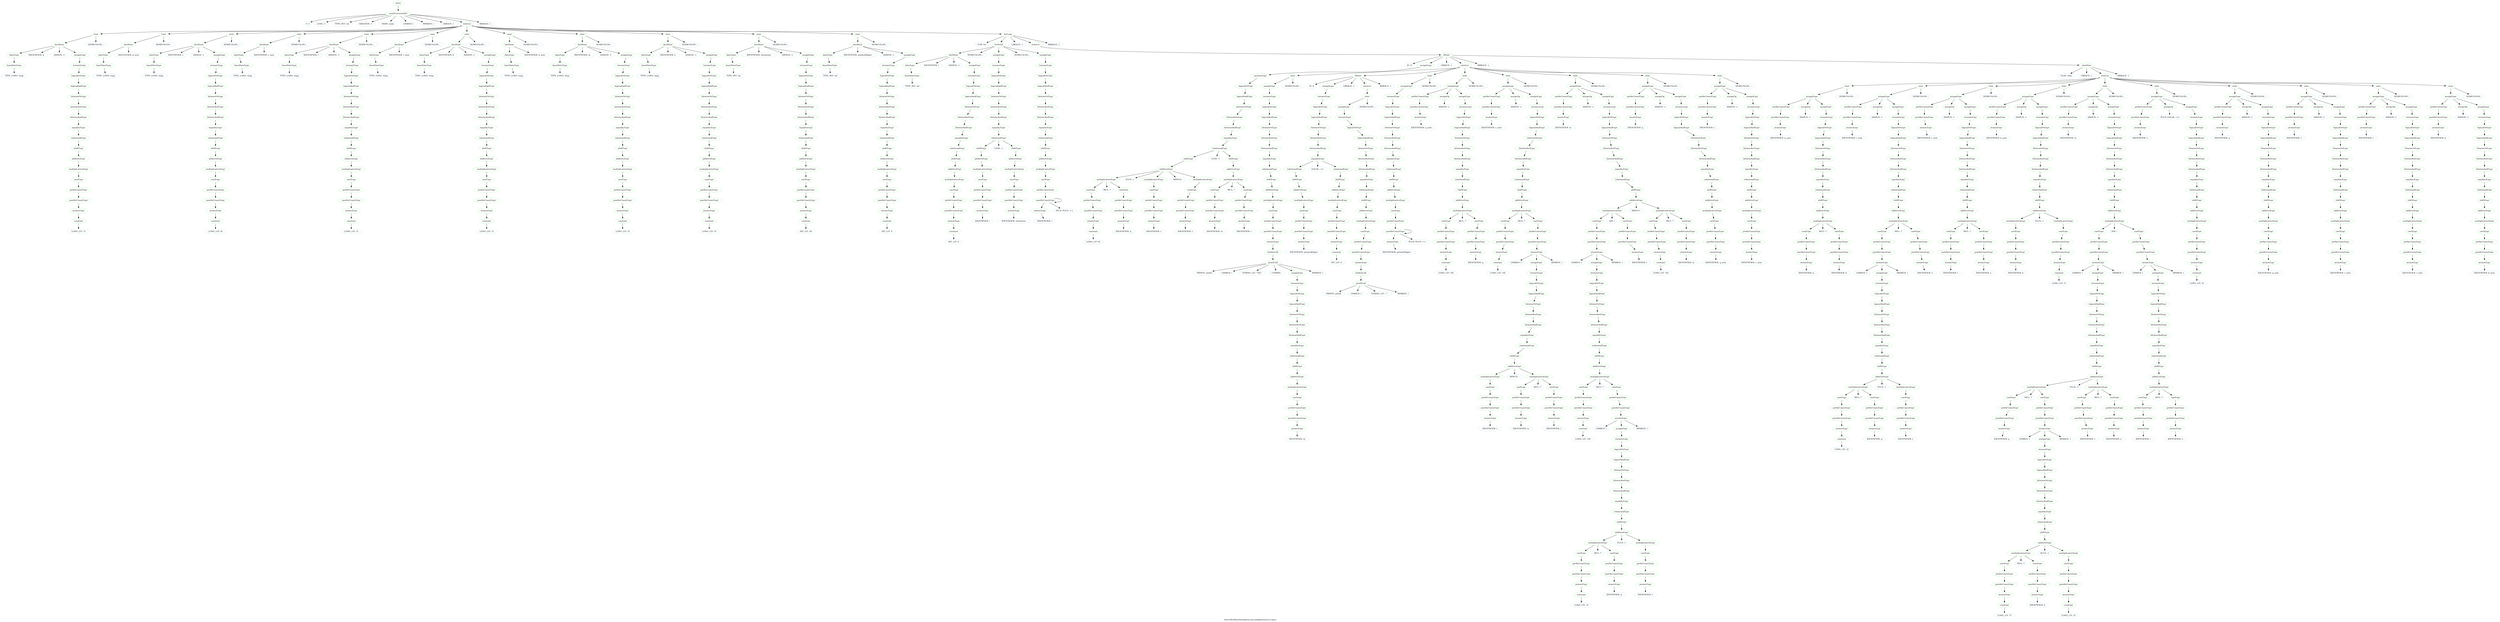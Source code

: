 digraph {
 rankdir="TB";
 label="./test-files/benchmark/success-pidigits/source.spice";
 L4C0_entry [color="lightgreen",label="entry"];
 L4C0_mainFunctionDef [color="lightgreen",label="mainFunctionDef"];
 L4C0_entry -> L4C0_mainFunctionDef;
 L4C0 [color="lightblue",label="F: f"];
 L4C0_mainFunctionDef -> L4C0
 L4C1 [color="lightblue",label="LESS: <"];
 L4C0_mainFunctionDef -> L4C1
 L4C2 [color="lightblue",label="TYPE_INT: int"];
 L4C0_mainFunctionDef -> L4C2
 L4C5 [color="lightblue",label="GREATER: >"];
 L4C0_mainFunctionDef -> L4C5
 L4C7 [color="lightblue",label="MAIN: main"];
 L4C0_mainFunctionDef -> L4C7
 L4C11 [color="lightblue",label="LPAREN: ("];
 L4C0_mainFunctionDef -> L4C11
 L4C12 [color="lightblue",label="RPAREN: )"];
 L4C0_mainFunctionDef -> L4C12
 L4C14 [color="lightblue",label="LBRACE: {"];
 L4C0_mainFunctionDef -> L4C14
 L5C4_stmtLst [color="lightgreen",label="stmtLst"];
 L4C0_mainFunctionDef -> L5C4_stmtLst;
 L5C4_stmt [color="lightgreen",label="stmt"];
 L5C4_stmtLst -> L5C4_stmt;
 L5C4_declStmt [color="lightgreen",label="declStmt"];
 L5C4_stmt -> L5C4_declStmt;
 L5C4_dataType [color="lightgreen",label="dataType"];
 L5C4_declStmt -> L5C4_dataType;
 L5C4_baseDataType [color="lightgreen",label="baseDataType"];
 L5C4_dataType -> L5C4_baseDataType;
 L5C4 [color="lightblue",label="TYPE_LONG: long"];
 L5C4_baseDataType -> L5C4
 L5C9 [color="lightblue",label="IDENTIFIER: q"];
 L5C4_declStmt -> L5C9
 L5C11 [color="lightblue",label="ASSIGN: ="];
 L5C4_declStmt -> L5C11
 L5C13_assignExpr [color="lightgreen",label="assignExpr"];
 L5C4_declStmt -> L5C13_assignExpr;
 L5C13_ternaryExpr [color="lightgreen",label="ternaryExpr"];
 L5C13_assignExpr -> L5C13_ternaryExpr;
 L5C13_logicalOrExpr [color="lightgreen",label="logicalOrExpr"];
 L5C13_ternaryExpr -> L5C13_logicalOrExpr;
 L5C13_logicalAndExpr [color="lightgreen",label="logicalAndExpr"];
 L5C13_logicalOrExpr -> L5C13_logicalAndExpr;
 L5C13_bitwiseOrExpr [color="lightgreen",label="bitwiseOrExpr"];
 L5C13_logicalAndExpr -> L5C13_bitwiseOrExpr;
 L5C13_bitwiseXorExpr [color="lightgreen",label="bitwiseXorExpr"];
 L5C13_bitwiseOrExpr -> L5C13_bitwiseXorExpr;
 L5C13_bitwiseAndExpr [color="lightgreen",label="bitwiseAndExpr"];
 L5C13_bitwiseXorExpr -> L5C13_bitwiseAndExpr;
 L5C13_equalityExpr [color="lightgreen",label="equalityExpr"];
 L5C13_bitwiseAndExpr -> L5C13_equalityExpr;
 L5C13_relationalExpr [color="lightgreen",label="relationalExpr"];
 L5C13_equalityExpr -> L5C13_relationalExpr;
 L5C13_shiftExpr [color="lightgreen",label="shiftExpr"];
 L5C13_relationalExpr -> L5C13_shiftExpr;
 L5C13_additiveExpr [color="lightgreen",label="additiveExpr"];
 L5C13_shiftExpr -> L5C13_additiveExpr;
 L5C13_multiplicativeExpr [color="lightgreen",label="multiplicativeExpr"];
 L5C13_additiveExpr -> L5C13_multiplicativeExpr;
 L5C13_castExpr [color="lightgreen",label="castExpr"];
 L5C13_multiplicativeExpr -> L5C13_castExpr;
 L5C13_prefixUnaryExpr [color="lightgreen",label="prefixUnaryExpr"];
 L5C13_castExpr -> L5C13_prefixUnaryExpr;
 L5C13_postfixUnaryExpr [color="lightgreen",label="postfixUnaryExpr"];
 L5C13_prefixUnaryExpr -> L5C13_postfixUnaryExpr;
 L5C13_atomicExpr [color="lightgreen",label="atomicExpr"];
 L5C13_postfixUnaryExpr -> L5C13_atomicExpr;
 L5C13_constant [color="lightgreen",label="constant"];
 L5C13_atomicExpr -> L5C13_constant;
 L5C13 [color="lightblue",label="LONG_LIT: 1l"];
 L5C13_constant -> L5C13
 L5C15 [color="lightblue",label="SEMICOLON: ;"];
 L5C4_stmt -> L5C15
 L6C4_stmt [color="lightgreen",label="stmt"];
 L5C4_stmtLst -> L6C4_stmt;
 L6C4_declStmt [color="lightgreen",label="declStmt"];
 L6C4_stmt -> L6C4_declStmt;
 L6C4_dataType [color="lightgreen",label="dataType"];
 L6C4_declStmt -> L6C4_dataType;
 L6C4_baseDataType [color="lightgreen",label="baseDataType"];
 L6C4_dataType -> L6C4_baseDataType;
 L6C4 [color="lightblue",label="TYPE_LONG: long"];
 L6C4_baseDataType -> L6C4
 L6C9 [color="lightblue",label="IDENTIFIER: q_new"];
 L6C4_declStmt -> L6C9
 L6C14 [color="lightblue",label="SEMICOLON: ;"];
 L6C4_stmt -> L6C14
 L7C4_stmt [color="lightgreen",label="stmt"];
 L5C4_stmtLst -> L7C4_stmt;
 L7C4_declStmt [color="lightgreen",label="declStmt"];
 L7C4_stmt -> L7C4_declStmt;
 L7C4_dataType [color="lightgreen",label="dataType"];
 L7C4_declStmt -> L7C4_dataType;
 L7C4_baseDataType [color="lightgreen",label="baseDataType"];
 L7C4_dataType -> L7C4_baseDataType;
 L7C4 [color="lightblue",label="TYPE_LONG: long"];
 L7C4_baseDataType -> L7C4
 L7C9 [color="lightblue",label="IDENTIFIER: r"];
 L7C4_declStmt -> L7C9
 L7C11 [color="lightblue",label="ASSIGN: ="];
 L7C4_declStmt -> L7C11
 L7C13_assignExpr [color="lightgreen",label="assignExpr"];
 L7C4_declStmt -> L7C13_assignExpr;
 L7C13_ternaryExpr [color="lightgreen",label="ternaryExpr"];
 L7C13_assignExpr -> L7C13_ternaryExpr;
 L7C13_logicalOrExpr [color="lightgreen",label="logicalOrExpr"];
 L7C13_ternaryExpr -> L7C13_logicalOrExpr;
 L7C13_logicalAndExpr [color="lightgreen",label="logicalAndExpr"];
 L7C13_logicalOrExpr -> L7C13_logicalAndExpr;
 L7C13_bitwiseOrExpr [color="lightgreen",label="bitwiseOrExpr"];
 L7C13_logicalAndExpr -> L7C13_bitwiseOrExpr;
 L7C13_bitwiseXorExpr [color="lightgreen",label="bitwiseXorExpr"];
 L7C13_bitwiseOrExpr -> L7C13_bitwiseXorExpr;
 L7C13_bitwiseAndExpr [color="lightgreen",label="bitwiseAndExpr"];
 L7C13_bitwiseXorExpr -> L7C13_bitwiseAndExpr;
 L7C13_equalityExpr [color="lightgreen",label="equalityExpr"];
 L7C13_bitwiseAndExpr -> L7C13_equalityExpr;
 L7C13_relationalExpr [color="lightgreen",label="relationalExpr"];
 L7C13_equalityExpr -> L7C13_relationalExpr;
 L7C13_shiftExpr [color="lightgreen",label="shiftExpr"];
 L7C13_relationalExpr -> L7C13_shiftExpr;
 L7C13_additiveExpr [color="lightgreen",label="additiveExpr"];
 L7C13_shiftExpr -> L7C13_additiveExpr;
 L7C13_multiplicativeExpr [color="lightgreen",label="multiplicativeExpr"];
 L7C13_additiveExpr -> L7C13_multiplicativeExpr;
 L7C13_castExpr [color="lightgreen",label="castExpr"];
 L7C13_multiplicativeExpr -> L7C13_castExpr;
 L7C13_prefixUnaryExpr [color="lightgreen",label="prefixUnaryExpr"];
 L7C13_castExpr -> L7C13_prefixUnaryExpr;
 L7C13_postfixUnaryExpr [color="lightgreen",label="postfixUnaryExpr"];
 L7C13_prefixUnaryExpr -> L7C13_postfixUnaryExpr;
 L7C13_atomicExpr [color="lightgreen",label="atomicExpr"];
 L7C13_postfixUnaryExpr -> L7C13_atomicExpr;
 L7C13_constant [color="lightgreen",label="constant"];
 L7C13_atomicExpr -> L7C13_constant;
 L7C13 [color="lightblue",label="LONG_LIT: 0l"];
 L7C13_constant -> L7C13
 L7C15 [color="lightblue",label="SEMICOLON: ;"];
 L7C4_stmt -> L7C15
 L8C4_stmt [color="lightgreen",label="stmt"];
 L5C4_stmtLst -> L8C4_stmt;
 L8C4_declStmt [color="lightgreen",label="declStmt"];
 L8C4_stmt -> L8C4_declStmt;
 L8C4_dataType [color="lightgreen",label="dataType"];
 L8C4_declStmt -> L8C4_dataType;
 L8C4_baseDataType [color="lightgreen",label="baseDataType"];
 L8C4_dataType -> L8C4_baseDataType;
 L8C4 [color="lightblue",label="TYPE_LONG: long"];
 L8C4_baseDataType -> L8C4
 L8C9 [color="lightblue",label="IDENTIFIER: r_new"];
 L8C4_declStmt -> L8C9
 L8C14 [color="lightblue",label="SEMICOLON: ;"];
 L8C4_stmt -> L8C14
 L9C4_stmt [color="lightgreen",label="stmt"];
 L5C4_stmtLst -> L9C4_stmt;
 L9C4_declStmt [color="lightgreen",label="declStmt"];
 L9C4_stmt -> L9C4_declStmt;
 L9C4_dataType [color="lightgreen",label="dataType"];
 L9C4_declStmt -> L9C4_dataType;
 L9C4_baseDataType [color="lightgreen",label="baseDataType"];
 L9C4_dataType -> L9C4_baseDataType;
 L9C4 [color="lightblue",label="TYPE_LONG: long"];
 L9C4_baseDataType -> L9C4
 L9C9 [color="lightblue",label="IDENTIFIER: t"];
 L9C4_declStmt -> L9C9
 L9C11 [color="lightblue",label="ASSIGN: ="];
 L9C4_declStmt -> L9C11
 L9C13_assignExpr [color="lightgreen",label="assignExpr"];
 L9C4_declStmt -> L9C13_assignExpr;
 L9C13_ternaryExpr [color="lightgreen",label="ternaryExpr"];
 L9C13_assignExpr -> L9C13_ternaryExpr;
 L9C13_logicalOrExpr [color="lightgreen",label="logicalOrExpr"];
 L9C13_ternaryExpr -> L9C13_logicalOrExpr;
 L9C13_logicalAndExpr [color="lightgreen",label="logicalAndExpr"];
 L9C13_logicalOrExpr -> L9C13_logicalAndExpr;
 L9C13_bitwiseOrExpr [color="lightgreen",label="bitwiseOrExpr"];
 L9C13_logicalAndExpr -> L9C13_bitwiseOrExpr;
 L9C13_bitwiseXorExpr [color="lightgreen",label="bitwiseXorExpr"];
 L9C13_bitwiseOrExpr -> L9C13_bitwiseXorExpr;
 L9C13_bitwiseAndExpr [color="lightgreen",label="bitwiseAndExpr"];
 L9C13_bitwiseXorExpr -> L9C13_bitwiseAndExpr;
 L9C13_equalityExpr [color="lightgreen",label="equalityExpr"];
 L9C13_bitwiseAndExpr -> L9C13_equalityExpr;
 L9C13_relationalExpr [color="lightgreen",label="relationalExpr"];
 L9C13_equalityExpr -> L9C13_relationalExpr;
 L9C13_shiftExpr [color="lightgreen",label="shiftExpr"];
 L9C13_relationalExpr -> L9C13_shiftExpr;
 L9C13_additiveExpr [color="lightgreen",label="additiveExpr"];
 L9C13_shiftExpr -> L9C13_additiveExpr;
 L9C13_multiplicativeExpr [color="lightgreen",label="multiplicativeExpr"];
 L9C13_additiveExpr -> L9C13_multiplicativeExpr;
 L9C13_castExpr [color="lightgreen",label="castExpr"];
 L9C13_multiplicativeExpr -> L9C13_castExpr;
 L9C13_prefixUnaryExpr [color="lightgreen",label="prefixUnaryExpr"];
 L9C13_castExpr -> L9C13_prefixUnaryExpr;
 L9C13_postfixUnaryExpr [color="lightgreen",label="postfixUnaryExpr"];
 L9C13_prefixUnaryExpr -> L9C13_postfixUnaryExpr;
 L9C13_atomicExpr [color="lightgreen",label="atomicExpr"];
 L9C13_postfixUnaryExpr -> L9C13_atomicExpr;
 L9C13_constant [color="lightgreen",label="constant"];
 L9C13_atomicExpr -> L9C13_constant;
 L9C13 [color="lightblue",label="LONG_LIT: 1l"];
 L9C13_constant -> L9C13
 L9C15 [color="lightblue",label="SEMICOLON: ;"];
 L9C4_stmt -> L9C15
 L10C4_stmt [color="lightgreen",label="stmt"];
 L5C4_stmtLst -> L10C4_stmt;
 L10C4_declStmt [color="lightgreen",label="declStmt"];
 L10C4_stmt -> L10C4_declStmt;
 L10C4_dataType [color="lightgreen",label="dataType"];
 L10C4_declStmt -> L10C4_dataType;
 L10C4_baseDataType [color="lightgreen",label="baseDataType"];
 L10C4_dataType -> L10C4_baseDataType;
 L10C4 [color="lightblue",label="TYPE_LONG: long"];
 L10C4_baseDataType -> L10C4
 L10C9 [color="lightblue",label="IDENTIFIER: t_new"];
 L10C4_declStmt -> L10C9
 L10C14 [color="lightblue",label="SEMICOLON: ;"];
 L10C4_stmt -> L10C14
 L11C4_stmt [color="lightgreen",label="stmt"];
 L5C4_stmtLst -> L11C4_stmt;
 L11C4_declStmt [color="lightgreen",label="declStmt"];
 L11C4_stmt -> L11C4_declStmt;
 L11C4_dataType [color="lightgreen",label="dataType"];
 L11C4_declStmt -> L11C4_dataType;
 L11C4_baseDataType [color="lightgreen",label="baseDataType"];
 L11C4_dataType -> L11C4_baseDataType;
 L11C4 [color="lightblue",label="TYPE_LONG: long"];
 L11C4_baseDataType -> L11C4
 L11C9 [color="lightblue",label="IDENTIFIER: k"];
 L11C4_declStmt -> L11C9
 L11C11 [color="lightblue",label="ASSIGN: ="];
 L11C4_declStmt -> L11C11
 L11C13_assignExpr [color="lightgreen",label="assignExpr"];
 L11C4_declStmt -> L11C13_assignExpr;
 L11C13_ternaryExpr [color="lightgreen",label="ternaryExpr"];
 L11C13_assignExpr -> L11C13_ternaryExpr;
 L11C13_logicalOrExpr [color="lightgreen",label="logicalOrExpr"];
 L11C13_ternaryExpr -> L11C13_logicalOrExpr;
 L11C13_logicalAndExpr [color="lightgreen",label="logicalAndExpr"];
 L11C13_logicalOrExpr -> L11C13_logicalAndExpr;
 L11C13_bitwiseOrExpr [color="lightgreen",label="bitwiseOrExpr"];
 L11C13_logicalAndExpr -> L11C13_bitwiseOrExpr;
 L11C13_bitwiseXorExpr [color="lightgreen",label="bitwiseXorExpr"];
 L11C13_bitwiseOrExpr -> L11C13_bitwiseXorExpr;
 L11C13_bitwiseAndExpr [color="lightgreen",label="bitwiseAndExpr"];
 L11C13_bitwiseXorExpr -> L11C13_bitwiseAndExpr;
 L11C13_equalityExpr [color="lightgreen",label="equalityExpr"];
 L11C13_bitwiseAndExpr -> L11C13_equalityExpr;
 L11C13_relationalExpr [color="lightgreen",label="relationalExpr"];
 L11C13_equalityExpr -> L11C13_relationalExpr;
 L11C13_shiftExpr [color="lightgreen",label="shiftExpr"];
 L11C13_relationalExpr -> L11C13_shiftExpr;
 L11C13_additiveExpr [color="lightgreen",label="additiveExpr"];
 L11C13_shiftExpr -> L11C13_additiveExpr;
 L11C13_multiplicativeExpr [color="lightgreen",label="multiplicativeExpr"];
 L11C13_additiveExpr -> L11C13_multiplicativeExpr;
 L11C13_castExpr [color="lightgreen",label="castExpr"];
 L11C13_multiplicativeExpr -> L11C13_castExpr;
 L11C13_prefixUnaryExpr [color="lightgreen",label="prefixUnaryExpr"];
 L11C13_castExpr -> L11C13_prefixUnaryExpr;
 L11C13_postfixUnaryExpr [color="lightgreen",label="postfixUnaryExpr"];
 L11C13_prefixUnaryExpr -> L11C13_postfixUnaryExpr;
 L11C13_atomicExpr [color="lightgreen",label="atomicExpr"];
 L11C13_postfixUnaryExpr -> L11C13_atomicExpr;
 L11C13_constant [color="lightgreen",label="constant"];
 L11C13_atomicExpr -> L11C13_constant;
 L11C13 [color="lightblue",label="LONG_LIT: 1l"];
 L11C13_constant -> L11C13
 L11C15 [color="lightblue",label="SEMICOLON: ;"];
 L11C4_stmt -> L11C15
 L12C4_stmt [color="lightgreen",label="stmt"];
 L5C4_stmtLst -> L12C4_stmt;
 L12C4_declStmt [color="lightgreen",label="declStmt"];
 L12C4_stmt -> L12C4_declStmt;
 L12C4_dataType [color="lightgreen",label="dataType"];
 L12C4_declStmt -> L12C4_dataType;
 L12C4_baseDataType [color="lightgreen",label="baseDataType"];
 L12C4_dataType -> L12C4_baseDataType;
 L12C4 [color="lightblue",label="TYPE_LONG: long"];
 L12C4_baseDataType -> L12C4
 L12C9 [color="lightblue",label="IDENTIFIER: k_new"];
 L12C4_declStmt -> L12C9
 L12C14 [color="lightblue",label="SEMICOLON: ;"];
 L12C4_stmt -> L12C14
 L13C4_stmt [color="lightgreen",label="stmt"];
 L5C4_stmtLst -> L13C4_stmt;
 L13C4_declStmt [color="lightgreen",label="declStmt"];
 L13C4_stmt -> L13C4_declStmt;
 L13C4_dataType [color="lightgreen",label="dataType"];
 L13C4_declStmt -> L13C4_dataType;
 L13C4_baseDataType [color="lightgreen",label="baseDataType"];
 L13C4_dataType -> L13C4_baseDataType;
 L13C4 [color="lightblue",label="TYPE_LONG: long"];
 L13C4_baseDataType -> L13C4
 L13C9 [color="lightblue",label="IDENTIFIER: m"];
 L13C4_declStmt -> L13C9
 L13C11 [color="lightblue",label="ASSIGN: ="];
 L13C4_declStmt -> L13C11
 L13C13_assignExpr [color="lightgreen",label="assignExpr"];
 L13C4_declStmt -> L13C13_assignExpr;
 L13C13_ternaryExpr [color="lightgreen",label="ternaryExpr"];
 L13C13_assignExpr -> L13C13_ternaryExpr;
 L13C13_logicalOrExpr [color="lightgreen",label="logicalOrExpr"];
 L13C13_ternaryExpr -> L13C13_logicalOrExpr;
 L13C13_logicalAndExpr [color="lightgreen",label="logicalAndExpr"];
 L13C13_logicalOrExpr -> L13C13_logicalAndExpr;
 L13C13_bitwiseOrExpr [color="lightgreen",label="bitwiseOrExpr"];
 L13C13_logicalAndExpr -> L13C13_bitwiseOrExpr;
 L13C13_bitwiseXorExpr [color="lightgreen",label="bitwiseXorExpr"];
 L13C13_bitwiseOrExpr -> L13C13_bitwiseXorExpr;
 L13C13_bitwiseAndExpr [color="lightgreen",label="bitwiseAndExpr"];
 L13C13_bitwiseXorExpr -> L13C13_bitwiseAndExpr;
 L13C13_equalityExpr [color="lightgreen",label="equalityExpr"];
 L13C13_bitwiseAndExpr -> L13C13_equalityExpr;
 L13C13_relationalExpr [color="lightgreen",label="relationalExpr"];
 L13C13_equalityExpr -> L13C13_relationalExpr;
 L13C13_shiftExpr [color="lightgreen",label="shiftExpr"];
 L13C13_relationalExpr -> L13C13_shiftExpr;
 L13C13_additiveExpr [color="lightgreen",label="additiveExpr"];
 L13C13_shiftExpr -> L13C13_additiveExpr;
 L13C13_multiplicativeExpr [color="lightgreen",label="multiplicativeExpr"];
 L13C13_additiveExpr -> L13C13_multiplicativeExpr;
 L13C13_castExpr [color="lightgreen",label="castExpr"];
 L13C13_multiplicativeExpr -> L13C13_castExpr;
 L13C13_prefixUnaryExpr [color="lightgreen",label="prefixUnaryExpr"];
 L13C13_castExpr -> L13C13_prefixUnaryExpr;
 L13C13_postfixUnaryExpr [color="lightgreen",label="postfixUnaryExpr"];
 L13C13_prefixUnaryExpr -> L13C13_postfixUnaryExpr;
 L13C13_atomicExpr [color="lightgreen",label="atomicExpr"];
 L13C13_postfixUnaryExpr -> L13C13_atomicExpr;
 L13C13_constant [color="lightgreen",label="constant"];
 L13C13_atomicExpr -> L13C13_constant;
 L13C13 [color="lightblue",label="LONG_LIT: 3l"];
 L13C13_constant -> L13C13
 L13C15 [color="lightblue",label="SEMICOLON: ;"];
 L13C4_stmt -> L13C15
 L14C4_stmt [color="lightgreen",label="stmt"];
 L5C4_stmtLst -> L14C4_stmt;
 L14C4_declStmt [color="lightgreen",label="declStmt"];
 L14C4_stmt -> L14C4_declStmt;
 L14C4_dataType [color="lightgreen",label="dataType"];
 L14C4_declStmt -> L14C4_dataType;
 L14C4_baseDataType [color="lightgreen",label="baseDataType"];
 L14C4_dataType -> L14C4_baseDataType;
 L14C4 [color="lightblue",label="TYPE_LONG: long"];
 L14C4_baseDataType -> L14C4
 L14C9 [color="lightblue",label="IDENTIFIER: x"];
 L14C4_declStmt -> L14C9
 L14C11 [color="lightblue",label="ASSIGN: ="];
 L14C4_declStmt -> L14C11
 L14C13_assignExpr [color="lightgreen",label="assignExpr"];
 L14C4_declStmt -> L14C13_assignExpr;
 L14C13_ternaryExpr [color="lightgreen",label="ternaryExpr"];
 L14C13_assignExpr -> L14C13_ternaryExpr;
 L14C13_logicalOrExpr [color="lightgreen",label="logicalOrExpr"];
 L14C13_ternaryExpr -> L14C13_logicalOrExpr;
 L14C13_logicalAndExpr [color="lightgreen",label="logicalAndExpr"];
 L14C13_logicalOrExpr -> L14C13_logicalAndExpr;
 L14C13_bitwiseOrExpr [color="lightgreen",label="bitwiseOrExpr"];
 L14C13_logicalAndExpr -> L14C13_bitwiseOrExpr;
 L14C13_bitwiseXorExpr [color="lightgreen",label="bitwiseXorExpr"];
 L14C13_bitwiseOrExpr -> L14C13_bitwiseXorExpr;
 L14C13_bitwiseAndExpr [color="lightgreen",label="bitwiseAndExpr"];
 L14C13_bitwiseXorExpr -> L14C13_bitwiseAndExpr;
 L14C13_equalityExpr [color="lightgreen",label="equalityExpr"];
 L14C13_bitwiseAndExpr -> L14C13_equalityExpr;
 L14C13_relationalExpr [color="lightgreen",label="relationalExpr"];
 L14C13_equalityExpr -> L14C13_relationalExpr;
 L14C13_shiftExpr [color="lightgreen",label="shiftExpr"];
 L14C13_relationalExpr -> L14C13_shiftExpr;
 L14C13_additiveExpr [color="lightgreen",label="additiveExpr"];
 L14C13_shiftExpr -> L14C13_additiveExpr;
 L14C13_multiplicativeExpr [color="lightgreen",label="multiplicativeExpr"];
 L14C13_additiveExpr -> L14C13_multiplicativeExpr;
 L14C13_castExpr [color="lightgreen",label="castExpr"];
 L14C13_multiplicativeExpr -> L14C13_castExpr;
 L14C13_prefixUnaryExpr [color="lightgreen",label="prefixUnaryExpr"];
 L14C13_castExpr -> L14C13_prefixUnaryExpr;
 L14C13_postfixUnaryExpr [color="lightgreen",label="postfixUnaryExpr"];
 L14C13_prefixUnaryExpr -> L14C13_postfixUnaryExpr;
 L14C13_atomicExpr [color="lightgreen",label="atomicExpr"];
 L14C13_postfixUnaryExpr -> L14C13_atomicExpr;
 L14C13_constant [color="lightgreen",label="constant"];
 L14C13_atomicExpr -> L14C13_constant;
 L14C13 [color="lightblue",label="LONG_LIT: 3l"];
 L14C13_constant -> L14C13
 L14C15 [color="lightblue",label="SEMICOLON: ;"];
 L14C4_stmt -> L14C15
 L16C4_stmt [color="lightgreen",label="stmt"];
 L5C4_stmtLst -> L16C4_stmt;
 L16C4_declStmt [color="lightgreen",label="declStmt"];
 L16C4_stmt -> L16C4_declStmt;
 L16C4_dataType [color="lightgreen",label="dataType"];
 L16C4_declStmt -> L16C4_dataType;
 L16C4_baseDataType [color="lightgreen",label="baseDataType"];
 L16C4_dataType -> L16C4_baseDataType;
 L16C4 [color="lightblue",label="TYPE_INT: int"];
 L16C4_baseDataType -> L16C4
 L16C8 [color="lightblue",label="IDENTIFIER: iterations"];
 L16C4_declStmt -> L16C8
 L16C19 [color="lightblue",label="ASSIGN: ="];
 L16C4_declStmt -> L16C19
 L16C21_assignExpr [color="lightgreen",label="assignExpr"];
 L16C4_declStmt -> L16C21_assignExpr;
 L16C21_ternaryExpr [color="lightgreen",label="ternaryExpr"];
 L16C21_assignExpr -> L16C21_ternaryExpr;
 L16C21_logicalOrExpr [color="lightgreen",label="logicalOrExpr"];
 L16C21_ternaryExpr -> L16C21_logicalOrExpr;
 L16C21_logicalAndExpr [color="lightgreen",label="logicalAndExpr"];
 L16C21_logicalOrExpr -> L16C21_logicalAndExpr;
 L16C21_bitwiseOrExpr [color="lightgreen",label="bitwiseOrExpr"];
 L16C21_logicalAndExpr -> L16C21_bitwiseOrExpr;
 L16C21_bitwiseXorExpr [color="lightgreen",label="bitwiseXorExpr"];
 L16C21_bitwiseOrExpr -> L16C21_bitwiseXorExpr;
 L16C21_bitwiseAndExpr [color="lightgreen",label="bitwiseAndExpr"];
 L16C21_bitwiseXorExpr -> L16C21_bitwiseAndExpr;
 L16C21_equalityExpr [color="lightgreen",label="equalityExpr"];
 L16C21_bitwiseAndExpr -> L16C21_equalityExpr;
 L16C21_relationalExpr [color="lightgreen",label="relationalExpr"];
 L16C21_equalityExpr -> L16C21_relationalExpr;
 L16C21_shiftExpr [color="lightgreen",label="shiftExpr"];
 L16C21_relationalExpr -> L16C21_shiftExpr;
 L16C21_additiveExpr [color="lightgreen",label="additiveExpr"];
 L16C21_shiftExpr -> L16C21_additiveExpr;
 L16C21_multiplicativeExpr [color="lightgreen",label="multiplicativeExpr"];
 L16C21_additiveExpr -> L16C21_multiplicativeExpr;
 L16C21_castExpr [color="lightgreen",label="castExpr"];
 L16C21_multiplicativeExpr -> L16C21_castExpr;
 L16C21_prefixUnaryExpr [color="lightgreen",label="prefixUnaryExpr"];
 L16C21_castExpr -> L16C21_prefixUnaryExpr;
 L16C21_postfixUnaryExpr [color="lightgreen",label="postfixUnaryExpr"];
 L16C21_prefixUnaryExpr -> L16C21_postfixUnaryExpr;
 L16C21_atomicExpr [color="lightgreen",label="atomicExpr"];
 L16C21_postfixUnaryExpr -> L16C21_atomicExpr;
 L16C21_constant [color="lightgreen",label="constant"];
 L16C21_atomicExpr -> L16C21_constant;
 L16C21 [color="lightblue",label="INT_LIT: 20"];
 L16C21_constant -> L16C21
 L16C23 [color="lightblue",label="SEMICOLON: ;"];
 L16C4_stmt -> L16C23
 L17C4_stmt [color="lightgreen",label="stmt"];
 L5C4_stmtLst -> L17C4_stmt;
 L17C4_declStmt [color="lightgreen",label="declStmt"];
 L17C4_stmt -> L17C4_declStmt;
 L17C4_dataType [color="lightgreen",label="dataType"];
 L17C4_declStmt -> L17C4_dataType;
 L17C4_baseDataType [color="lightgreen",label="baseDataType"];
 L17C4_dataType -> L17C4_baseDataType;
 L17C4 [color="lightblue",label="TYPE_INT: int"];
 L17C4_baseDataType -> L17C4
 L17C8 [color="lightblue",label="IDENTIFIER: printedDigits"];
 L17C4_declStmt -> L17C8
 L17C22 [color="lightblue",label="ASSIGN: ="];
 L17C4_declStmt -> L17C22
 L17C24_assignExpr [color="lightgreen",label="assignExpr"];
 L17C4_declStmt -> L17C24_assignExpr;
 L17C24_ternaryExpr [color="lightgreen",label="ternaryExpr"];
 L17C24_assignExpr -> L17C24_ternaryExpr;
 L17C24_logicalOrExpr [color="lightgreen",label="logicalOrExpr"];
 L17C24_ternaryExpr -> L17C24_logicalOrExpr;
 L17C24_logicalAndExpr [color="lightgreen",label="logicalAndExpr"];
 L17C24_logicalOrExpr -> L17C24_logicalAndExpr;
 L17C24_bitwiseOrExpr [color="lightgreen",label="bitwiseOrExpr"];
 L17C24_logicalAndExpr -> L17C24_bitwiseOrExpr;
 L17C24_bitwiseXorExpr [color="lightgreen",label="bitwiseXorExpr"];
 L17C24_bitwiseOrExpr -> L17C24_bitwiseXorExpr;
 L17C24_bitwiseAndExpr [color="lightgreen",label="bitwiseAndExpr"];
 L17C24_bitwiseXorExpr -> L17C24_bitwiseAndExpr;
 L17C24_equalityExpr [color="lightgreen",label="equalityExpr"];
 L17C24_bitwiseAndExpr -> L17C24_equalityExpr;
 L17C24_relationalExpr [color="lightgreen",label="relationalExpr"];
 L17C24_equalityExpr -> L17C24_relationalExpr;
 L17C24_shiftExpr [color="lightgreen",label="shiftExpr"];
 L17C24_relationalExpr -> L17C24_shiftExpr;
 L17C24_additiveExpr [color="lightgreen",label="additiveExpr"];
 L17C24_shiftExpr -> L17C24_additiveExpr;
 L17C24_multiplicativeExpr [color="lightgreen",label="multiplicativeExpr"];
 L17C24_additiveExpr -> L17C24_multiplicativeExpr;
 L17C24_castExpr [color="lightgreen",label="castExpr"];
 L17C24_multiplicativeExpr -> L17C24_castExpr;
 L17C24_prefixUnaryExpr [color="lightgreen",label="prefixUnaryExpr"];
 L17C24_castExpr -> L17C24_prefixUnaryExpr;
 L17C24_postfixUnaryExpr [color="lightgreen",label="postfixUnaryExpr"];
 L17C24_prefixUnaryExpr -> L17C24_postfixUnaryExpr;
 L17C24_atomicExpr [color="lightgreen",label="atomicExpr"];
 L17C24_postfixUnaryExpr -> L17C24_atomicExpr;
 L17C24_constant [color="lightgreen",label="constant"];
 L17C24_atomicExpr -> L17C24_constant;
 L17C24 [color="lightblue",label="INT_LIT: 0"];
 L17C24_constant -> L17C24
 L17C25 [color="lightblue",label="SEMICOLON: ;"];
 L17C4_stmt -> L17C25
 L19C4_forLoop [color="lightgreen",label="forLoop"];
 L5C4_stmtLst -> L19C4_forLoop;
 L19C4 [color="lightblue",label="FOR: for"];
 L19C4_forLoop -> L19C4
 L19C8_forHead [color="lightgreen",label="forHead"];
 L19C4_forLoop -> L19C8_forHead;
 L19C8_declStmt [color="lightgreen",label="declStmt"];
 L19C8_forHead -> L19C8_declStmt;
 L19C8_dataType [color="lightgreen",label="dataType"];
 L19C8_declStmt -> L19C8_dataType;
 L19C8_baseDataType [color="lightgreen",label="baseDataType"];
 L19C8_dataType -> L19C8_baseDataType;
 L19C8 [color="lightblue",label="TYPE_INT: int"];
 L19C8_baseDataType -> L19C8
 L19C12 [color="lightblue",label="IDENTIFIER: i"];
 L19C8_declStmt -> L19C12
 L19C14 [color="lightblue",label="ASSIGN: ="];
 L19C8_declStmt -> L19C14
 L19C16_assignExpr [color="lightgreen",label="assignExpr"];
 L19C8_declStmt -> L19C16_assignExpr;
 L19C16_ternaryExpr [color="lightgreen",label="ternaryExpr"];
 L19C16_assignExpr -> L19C16_ternaryExpr;
 L19C16_logicalOrExpr [color="lightgreen",label="logicalOrExpr"];
 L19C16_ternaryExpr -> L19C16_logicalOrExpr;
 L19C16_logicalAndExpr [color="lightgreen",label="logicalAndExpr"];
 L19C16_logicalOrExpr -> L19C16_logicalAndExpr;
 L19C16_bitwiseOrExpr [color="lightgreen",label="bitwiseOrExpr"];
 L19C16_logicalAndExpr -> L19C16_bitwiseOrExpr;
 L19C16_bitwiseXorExpr [color="lightgreen",label="bitwiseXorExpr"];
 L19C16_bitwiseOrExpr -> L19C16_bitwiseXorExpr;
 L19C16_bitwiseAndExpr [color="lightgreen",label="bitwiseAndExpr"];
 L19C16_bitwiseXorExpr -> L19C16_bitwiseAndExpr;
 L19C16_equalityExpr [color="lightgreen",label="equalityExpr"];
 L19C16_bitwiseAndExpr -> L19C16_equalityExpr;
 L19C16_relationalExpr [color="lightgreen",label="relationalExpr"];
 L19C16_equalityExpr -> L19C16_relationalExpr;
 L19C16_shiftExpr [color="lightgreen",label="shiftExpr"];
 L19C16_relationalExpr -> L19C16_shiftExpr;
 L19C16_additiveExpr [color="lightgreen",label="additiveExpr"];
 L19C16_shiftExpr -> L19C16_additiveExpr;
 L19C16_multiplicativeExpr [color="lightgreen",label="multiplicativeExpr"];
 L19C16_additiveExpr -> L19C16_multiplicativeExpr;
 L19C16_castExpr [color="lightgreen",label="castExpr"];
 L19C16_multiplicativeExpr -> L19C16_castExpr;
 L19C16_prefixUnaryExpr [color="lightgreen",label="prefixUnaryExpr"];
 L19C16_castExpr -> L19C16_prefixUnaryExpr;
 L19C16_postfixUnaryExpr [color="lightgreen",label="postfixUnaryExpr"];
 L19C16_prefixUnaryExpr -> L19C16_postfixUnaryExpr;
 L19C16_atomicExpr [color="lightgreen",label="atomicExpr"];
 L19C16_postfixUnaryExpr -> L19C16_atomicExpr;
 L19C16_constant [color="lightgreen",label="constant"];
 L19C16_atomicExpr -> L19C16_constant;
 L19C16 [color="lightblue",label="INT_LIT: 0"];
 L19C16_constant -> L19C16
 L19C17 [color="lightblue",label="SEMICOLON: ;"];
 L19C8_forHead -> L19C17
 L19C19_assignExpr [color="lightgreen",label="assignExpr"];
 L19C8_forHead -> L19C19_assignExpr;
 L19C19_ternaryExpr [color="lightgreen",label="ternaryExpr"];
 L19C19_assignExpr -> L19C19_ternaryExpr;
 L19C19_logicalOrExpr [color="lightgreen",label="logicalOrExpr"];
 L19C19_ternaryExpr -> L19C19_logicalOrExpr;
 L19C19_logicalAndExpr [color="lightgreen",label="logicalAndExpr"];
 L19C19_logicalOrExpr -> L19C19_logicalAndExpr;
 L19C19_bitwiseOrExpr [color="lightgreen",label="bitwiseOrExpr"];
 L19C19_logicalAndExpr -> L19C19_bitwiseOrExpr;
 L19C19_bitwiseXorExpr [color="lightgreen",label="bitwiseXorExpr"];
 L19C19_bitwiseOrExpr -> L19C19_bitwiseXorExpr;
 L19C19_bitwiseAndExpr [color="lightgreen",label="bitwiseAndExpr"];
 L19C19_bitwiseXorExpr -> L19C19_bitwiseAndExpr;
 L19C19_equalityExpr [color="lightgreen",label="equalityExpr"];
 L19C19_bitwiseAndExpr -> L19C19_equalityExpr;
 L19C19_relationalExpr [color="lightgreen",label="relationalExpr"];
 L19C19_equalityExpr -> L19C19_relationalExpr;
 L19C19_shiftExpr [color="lightgreen",label="shiftExpr"];
 L19C19_relationalExpr -> L19C19_shiftExpr;
 L19C19_additiveExpr [color="lightgreen",label="additiveExpr"];
 L19C19_shiftExpr -> L19C19_additiveExpr;
 L19C19_multiplicativeExpr [color="lightgreen",label="multiplicativeExpr"];
 L19C19_additiveExpr -> L19C19_multiplicativeExpr;
 L19C19_castExpr [color="lightgreen",label="castExpr"];
 L19C19_multiplicativeExpr -> L19C19_castExpr;
 L19C19_prefixUnaryExpr [color="lightgreen",label="prefixUnaryExpr"];
 L19C19_castExpr -> L19C19_prefixUnaryExpr;
 L19C19_postfixUnaryExpr [color="lightgreen",label="postfixUnaryExpr"];
 L19C19_prefixUnaryExpr -> L19C19_postfixUnaryExpr;
 L19C19_atomicExpr [color="lightgreen",label="atomicExpr"];
 L19C19_postfixUnaryExpr -> L19C19_atomicExpr;
 L19C19 [color="lightblue",label="IDENTIFIER: i"];
 L19C19_atomicExpr -> L19C19
 L19C21 [color="lightblue",label="LESS: <"];
 L19C19_relationalExpr -> L19C21
 L19C23_shiftExpr [color="lightgreen",label="shiftExpr"];
 L19C19_relationalExpr -> L19C23_shiftExpr;
 L19C23_additiveExpr [color="lightgreen",label="additiveExpr"];
 L19C23_shiftExpr -> L19C23_additiveExpr;
 L19C23_multiplicativeExpr [color="lightgreen",label="multiplicativeExpr"];
 L19C23_additiveExpr -> L19C23_multiplicativeExpr;
 L19C23_castExpr [color="lightgreen",label="castExpr"];
 L19C23_multiplicativeExpr -> L19C23_castExpr;
 L19C23_prefixUnaryExpr [color="lightgreen",label="prefixUnaryExpr"];
 L19C23_castExpr -> L19C23_prefixUnaryExpr;
 L19C23_postfixUnaryExpr [color="lightgreen",label="postfixUnaryExpr"];
 L19C23_prefixUnaryExpr -> L19C23_postfixUnaryExpr;
 L19C23_atomicExpr [color="lightgreen",label="atomicExpr"];
 L19C23_postfixUnaryExpr -> L19C23_atomicExpr;
 L19C23 [color="lightblue",label="IDENTIFIER: iterations"];
 L19C23_atomicExpr -> L19C23
 L19C33 [color="lightblue",label="SEMICOLON: ;"];
 L19C8_forHead -> L19C33
 L19C35_assignExpr [color="lightgreen",label="assignExpr"];
 L19C8_forHead -> L19C35_assignExpr;
 L19C35_ternaryExpr [color="lightgreen",label="ternaryExpr"];
 L19C35_assignExpr -> L19C35_ternaryExpr;
 L19C35_logicalOrExpr [color="lightgreen",label="logicalOrExpr"];
 L19C35_ternaryExpr -> L19C35_logicalOrExpr;
 L19C35_logicalAndExpr [color="lightgreen",label="logicalAndExpr"];
 L19C35_logicalOrExpr -> L19C35_logicalAndExpr;
 L19C35_bitwiseOrExpr [color="lightgreen",label="bitwiseOrExpr"];
 L19C35_logicalAndExpr -> L19C35_bitwiseOrExpr;
 L19C35_bitwiseXorExpr [color="lightgreen",label="bitwiseXorExpr"];
 L19C35_bitwiseOrExpr -> L19C35_bitwiseXorExpr;
 L19C35_bitwiseAndExpr [color="lightgreen",label="bitwiseAndExpr"];
 L19C35_bitwiseXorExpr -> L19C35_bitwiseAndExpr;
 L19C35_equalityExpr [color="lightgreen",label="equalityExpr"];
 L19C35_bitwiseAndExpr -> L19C35_equalityExpr;
 L19C35_relationalExpr [color="lightgreen",label="relationalExpr"];
 L19C35_equalityExpr -> L19C35_relationalExpr;
 L19C35_shiftExpr [color="lightgreen",label="shiftExpr"];
 L19C35_relationalExpr -> L19C35_shiftExpr;
 L19C35_additiveExpr [color="lightgreen",label="additiveExpr"];
 L19C35_shiftExpr -> L19C35_additiveExpr;
 L19C35_multiplicativeExpr [color="lightgreen",label="multiplicativeExpr"];
 L19C35_additiveExpr -> L19C35_multiplicativeExpr;
 L19C35_castExpr [color="lightgreen",label="castExpr"];
 L19C35_multiplicativeExpr -> L19C35_castExpr;
 L19C35_prefixUnaryExpr [color="lightgreen",label="prefixUnaryExpr"];
 L19C35_castExpr -> L19C35_prefixUnaryExpr;
 L19C35_postfixUnaryExpr [color="lightgreen",label="postfixUnaryExpr"];
 L19C35_prefixUnaryExpr -> L19C35_postfixUnaryExpr;
 L19C35_postfixUnaryExpr [color="lightgreen",label="postfixUnaryExpr"];
 L19C35_postfixUnaryExpr -> L19C35_postfixUnaryExpr;
 L19C35_atomicExpr [color="lightgreen",label="atomicExpr"];
 L19C35_postfixUnaryExpr -> L19C35_atomicExpr;
 L19C35 [color="lightblue",label="IDENTIFIER: i"];
 L19C35_atomicExpr -> L19C35
 L19C36 [color="lightblue",label="PLUS_PLUS: ++"];
 L19C35_postfixUnaryExpr -> L19C36
 L19C39 [color="lightblue",label="LBRACE: {"];
 L19C4_forLoop -> L19C39
 L20C8_stmtLst [color="lightgreen",label="stmtLst"];
 L19C4_forLoop -> L20C8_stmtLst;
 L20C8_ifStmt [color="lightgreen",label="ifStmt"];
 L20C8_stmtLst -> L20C8_ifStmt;
 L20C8 [color="lightblue",label="IF: if"];
 L20C8_ifStmt -> L20C8
 L20C11_assignExpr [color="lightgreen",label="assignExpr"];
 L20C8_ifStmt -> L20C11_assignExpr;
 L20C11_ternaryExpr [color="lightgreen",label="ternaryExpr"];
 L20C11_assignExpr -> L20C11_ternaryExpr;
 L20C11_logicalOrExpr [color="lightgreen",label="logicalOrExpr"];
 L20C11_ternaryExpr -> L20C11_logicalOrExpr;
 L20C11_logicalAndExpr [color="lightgreen",label="logicalAndExpr"];
 L20C11_logicalOrExpr -> L20C11_logicalAndExpr;
 L20C11_bitwiseOrExpr [color="lightgreen",label="bitwiseOrExpr"];
 L20C11_logicalAndExpr -> L20C11_bitwiseOrExpr;
 L20C11_bitwiseXorExpr [color="lightgreen",label="bitwiseXorExpr"];
 L20C11_bitwiseOrExpr -> L20C11_bitwiseXorExpr;
 L20C11_bitwiseAndExpr [color="lightgreen",label="bitwiseAndExpr"];
 L20C11_bitwiseXorExpr -> L20C11_bitwiseAndExpr;
 L20C11_equalityExpr [color="lightgreen",label="equalityExpr"];
 L20C11_bitwiseAndExpr -> L20C11_equalityExpr;
 L20C11_relationalExpr [color="lightgreen",label="relationalExpr"];
 L20C11_equalityExpr -> L20C11_relationalExpr;
 L20C11_shiftExpr [color="lightgreen",label="shiftExpr"];
 L20C11_relationalExpr -> L20C11_shiftExpr;
 L20C11_additiveExpr [color="lightgreen",label="additiveExpr"];
 L20C11_shiftExpr -> L20C11_additiveExpr;
 L20C11_multiplicativeExpr [color="lightgreen",label="multiplicativeExpr"];
 L20C11_additiveExpr -> L20C11_multiplicativeExpr;
 L20C11_castExpr [color="lightgreen",label="castExpr"];
 L20C11_multiplicativeExpr -> L20C11_castExpr;
 L20C11_prefixUnaryExpr [color="lightgreen",label="prefixUnaryExpr"];
 L20C11_castExpr -> L20C11_prefixUnaryExpr;
 L20C11_postfixUnaryExpr [color="lightgreen",label="postfixUnaryExpr"];
 L20C11_prefixUnaryExpr -> L20C11_postfixUnaryExpr;
 L20C11_atomicExpr [color="lightgreen",label="atomicExpr"];
 L20C11_postfixUnaryExpr -> L20C11_atomicExpr;
 L20C11_constant [color="lightgreen",label="constant"];
 L20C11_atomicExpr -> L20C11_constant;
 L20C11 [color="lightblue",label="LONG_LIT: 4l"];
 L20C11_constant -> L20C11
 L20C14 [color="lightblue",label="MUL: *"];
 L20C11_multiplicativeExpr -> L20C14
 L20C16_castExpr [color="lightgreen",label="castExpr"];
 L20C11_multiplicativeExpr -> L20C16_castExpr;
 L20C16_prefixUnaryExpr [color="lightgreen",label="prefixUnaryExpr"];
 L20C16_castExpr -> L20C16_prefixUnaryExpr;
 L20C16_postfixUnaryExpr [color="lightgreen",label="postfixUnaryExpr"];
 L20C16_prefixUnaryExpr -> L20C16_postfixUnaryExpr;
 L20C16_atomicExpr [color="lightgreen",label="atomicExpr"];
 L20C16_postfixUnaryExpr -> L20C16_atomicExpr;
 L20C16 [color="lightblue",label="IDENTIFIER: q"];
 L20C16_atomicExpr -> L20C16
 L20C18 [color="lightblue",label="PLUS: +"];
 L20C11_additiveExpr -> L20C18
 L20C20_multiplicativeExpr [color="lightgreen",label="multiplicativeExpr"];
 L20C11_additiveExpr -> L20C20_multiplicativeExpr;
 L20C20_castExpr [color="lightgreen",label="castExpr"];
 L20C20_multiplicativeExpr -> L20C20_castExpr;
 L20C20_prefixUnaryExpr [color="lightgreen",label="prefixUnaryExpr"];
 L20C20_castExpr -> L20C20_prefixUnaryExpr;
 L20C20_postfixUnaryExpr [color="lightgreen",label="postfixUnaryExpr"];
 L20C20_prefixUnaryExpr -> L20C20_postfixUnaryExpr;
 L20C20_atomicExpr [color="lightgreen",label="atomicExpr"];
 L20C20_postfixUnaryExpr -> L20C20_atomicExpr;
 L20C20 [color="lightblue",label="IDENTIFIER: r"];
 L20C20_atomicExpr -> L20C20
 L20C22 [color="lightblue",label="MINUS: -"];
 L20C11_additiveExpr -> L20C22
 L20C24_multiplicativeExpr [color="lightgreen",label="multiplicativeExpr"];
 L20C11_additiveExpr -> L20C24_multiplicativeExpr;
 L20C24_castExpr [color="lightgreen",label="castExpr"];
 L20C24_multiplicativeExpr -> L20C24_castExpr;
 L20C24_prefixUnaryExpr [color="lightgreen",label="prefixUnaryExpr"];
 L20C24_castExpr -> L20C24_prefixUnaryExpr;
 L20C24_postfixUnaryExpr [color="lightgreen",label="postfixUnaryExpr"];
 L20C24_prefixUnaryExpr -> L20C24_postfixUnaryExpr;
 L20C24_atomicExpr [color="lightgreen",label="atomicExpr"];
 L20C24_postfixUnaryExpr -> L20C24_atomicExpr;
 L20C24 [color="lightblue",label="IDENTIFIER: t"];
 L20C24_atomicExpr -> L20C24
 L20C26 [color="lightblue",label="LESS: <"];
 L20C11_relationalExpr -> L20C26
 L20C28_shiftExpr [color="lightgreen",label="shiftExpr"];
 L20C11_relationalExpr -> L20C28_shiftExpr;
 L20C28_additiveExpr [color="lightgreen",label="additiveExpr"];
 L20C28_shiftExpr -> L20C28_additiveExpr;
 L20C28_multiplicativeExpr [color="lightgreen",label="multiplicativeExpr"];
 L20C28_additiveExpr -> L20C28_multiplicativeExpr;
 L20C28_castExpr [color="lightgreen",label="castExpr"];
 L20C28_multiplicativeExpr -> L20C28_castExpr;
 L20C28_prefixUnaryExpr [color="lightgreen",label="prefixUnaryExpr"];
 L20C28_castExpr -> L20C28_prefixUnaryExpr;
 L20C28_postfixUnaryExpr [color="lightgreen",label="postfixUnaryExpr"];
 L20C28_prefixUnaryExpr -> L20C28_postfixUnaryExpr;
 L20C28_atomicExpr [color="lightgreen",label="atomicExpr"];
 L20C28_postfixUnaryExpr -> L20C28_atomicExpr;
 L20C28 [color="lightblue",label="IDENTIFIER: m"];
 L20C28_atomicExpr -> L20C28
 L20C30 [color="lightblue",label="MUL: *"];
 L20C28_multiplicativeExpr -> L20C30
 L20C32_castExpr [color="lightgreen",label="castExpr"];
 L20C28_multiplicativeExpr -> L20C32_castExpr;
 L20C32_prefixUnaryExpr [color="lightgreen",label="prefixUnaryExpr"];
 L20C32_castExpr -> L20C32_prefixUnaryExpr;
 L20C32_postfixUnaryExpr [color="lightgreen",label="postfixUnaryExpr"];
 L20C32_prefixUnaryExpr -> L20C32_postfixUnaryExpr;
 L20C32_atomicExpr [color="lightgreen",label="atomicExpr"];
 L20C32_postfixUnaryExpr -> L20C32_atomicExpr;
 L20C32 [color="lightblue",label="IDENTIFIER: t"];
 L20C32_atomicExpr -> L20C32
 L20C34 [color="lightblue",label="LBRACE: {"];
 L20C8_ifStmt -> L20C34
 L21C12_stmtLst [color="lightgreen",label="stmtLst"];
 L20C8_ifStmt -> L21C12_stmtLst;
 L21C12_stmt [color="lightgreen",label="stmt"];
 L21C12_stmtLst -> L21C12_stmt;
 L21C12_assignExpr [color="lightgreen",label="assignExpr"];
 L21C12_stmt -> L21C12_assignExpr;
 L21C12_ternaryExpr [color="lightgreen",label="ternaryExpr"];
 L21C12_assignExpr -> L21C12_ternaryExpr;
 L21C12_logicalOrExpr [color="lightgreen",label="logicalOrExpr"];
 L21C12_ternaryExpr -> L21C12_logicalOrExpr;
 L21C12_logicalAndExpr [color="lightgreen",label="logicalAndExpr"];
 L21C12_logicalOrExpr -> L21C12_logicalAndExpr;
 L21C12_bitwiseOrExpr [color="lightgreen",label="bitwiseOrExpr"];
 L21C12_logicalAndExpr -> L21C12_bitwiseOrExpr;
 L21C12_bitwiseXorExpr [color="lightgreen",label="bitwiseXorExpr"];
 L21C12_bitwiseOrExpr -> L21C12_bitwiseXorExpr;
 L21C12_bitwiseAndExpr [color="lightgreen",label="bitwiseAndExpr"];
 L21C12_bitwiseXorExpr -> L21C12_bitwiseAndExpr;
 L21C12_equalityExpr [color="lightgreen",label="equalityExpr"];
 L21C12_bitwiseAndExpr -> L21C12_equalityExpr;
 L21C12_relationalExpr [color="lightgreen",label="relationalExpr"];
 L21C12_equalityExpr -> L21C12_relationalExpr;
 L21C12_shiftExpr [color="lightgreen",label="shiftExpr"];
 L21C12_relationalExpr -> L21C12_shiftExpr;
 L21C12_additiveExpr [color="lightgreen",label="additiveExpr"];
 L21C12_shiftExpr -> L21C12_additiveExpr;
 L21C12_multiplicativeExpr [color="lightgreen",label="multiplicativeExpr"];
 L21C12_additiveExpr -> L21C12_multiplicativeExpr;
 L21C12_castExpr [color="lightgreen",label="castExpr"];
 L21C12_multiplicativeExpr -> L21C12_castExpr;
 L21C12_prefixUnaryExpr [color="lightgreen",label="prefixUnaryExpr"];
 L21C12_castExpr -> L21C12_prefixUnaryExpr;
 L21C12_postfixUnaryExpr [color="lightgreen",label="postfixUnaryExpr"];
 L21C12_prefixUnaryExpr -> L21C12_postfixUnaryExpr;
 L21C12_atomicExpr [color="lightgreen",label="atomicExpr"];
 L21C12_postfixUnaryExpr -> L21C12_atomicExpr;
 L21C12_builtinCall [color="lightgreen",label="builtinCall"];
 L21C12_atomicExpr -> L21C12_builtinCall;
 L21C12_printfCall [color="lightgreen",label="printfCall"];
 L21C12_builtinCall -> L21C12_printfCall;
 L21C12 [color="lightblue",label="PRINTF: printf"];
 L21C12_printfCall -> L21C12
 L21C18 [color="lightblue",label="LPAREN: ("];
 L21C12_printfCall -> L21C18
 L21C19 [color="lightblue",label="STRING_LIT: \"%d\""];
 L21C12_printfCall -> L21C19
 L21C23 [color="lightblue",label="COMMA: ,"];
 L21C12_printfCall -> L21C23
 L21C25_assignExpr [color="lightgreen",label="assignExpr"];
 L21C12_printfCall -> L21C25_assignExpr;
 L21C25_ternaryExpr [color="lightgreen",label="ternaryExpr"];
 L21C25_assignExpr -> L21C25_ternaryExpr;
 L21C25_logicalOrExpr [color="lightgreen",label="logicalOrExpr"];
 L21C25_ternaryExpr -> L21C25_logicalOrExpr;
 L21C25_logicalAndExpr [color="lightgreen",label="logicalAndExpr"];
 L21C25_logicalOrExpr -> L21C25_logicalAndExpr;
 L21C25_bitwiseOrExpr [color="lightgreen",label="bitwiseOrExpr"];
 L21C25_logicalAndExpr -> L21C25_bitwiseOrExpr;
 L21C25_bitwiseXorExpr [color="lightgreen",label="bitwiseXorExpr"];
 L21C25_bitwiseOrExpr -> L21C25_bitwiseXorExpr;
 L21C25_bitwiseAndExpr [color="lightgreen",label="bitwiseAndExpr"];
 L21C25_bitwiseXorExpr -> L21C25_bitwiseAndExpr;
 L21C25_equalityExpr [color="lightgreen",label="equalityExpr"];
 L21C25_bitwiseAndExpr -> L21C25_equalityExpr;
 L21C25_relationalExpr [color="lightgreen",label="relationalExpr"];
 L21C25_equalityExpr -> L21C25_relationalExpr;
 L21C25_shiftExpr [color="lightgreen",label="shiftExpr"];
 L21C25_relationalExpr -> L21C25_shiftExpr;
 L21C25_additiveExpr [color="lightgreen",label="additiveExpr"];
 L21C25_shiftExpr -> L21C25_additiveExpr;
 L21C25_multiplicativeExpr [color="lightgreen",label="multiplicativeExpr"];
 L21C25_additiveExpr -> L21C25_multiplicativeExpr;
 L21C25_castExpr [color="lightgreen",label="castExpr"];
 L21C25_multiplicativeExpr -> L21C25_castExpr;
 L21C25_prefixUnaryExpr [color="lightgreen",label="prefixUnaryExpr"];
 L21C25_castExpr -> L21C25_prefixUnaryExpr;
 L21C25_postfixUnaryExpr [color="lightgreen",label="postfixUnaryExpr"];
 L21C25_prefixUnaryExpr -> L21C25_postfixUnaryExpr;
 L21C25_atomicExpr [color="lightgreen",label="atomicExpr"];
 L21C25_postfixUnaryExpr -> L21C25_atomicExpr;
 L21C25 [color="lightblue",label="IDENTIFIER: m"];
 L21C25_atomicExpr -> L21C25
 L21C26 [color="lightblue",label="RPAREN: )"];
 L21C12_printfCall -> L21C26
 L21C27 [color="lightblue",label="SEMICOLON: ;"];
 L21C12_stmt -> L21C27
 L22C12_ifStmt [color="lightgreen",label="ifStmt"];
 L21C12_stmtLst -> L22C12_ifStmt;
 L22C12 [color="lightblue",label="IF: if"];
 L22C12_ifStmt -> L22C12
 L22C15_assignExpr [color="lightgreen",label="assignExpr"];
 L22C12_ifStmt -> L22C15_assignExpr;
 L22C15_ternaryExpr [color="lightgreen",label="ternaryExpr"];
 L22C15_assignExpr -> L22C15_ternaryExpr;
 L22C15_logicalOrExpr [color="lightgreen",label="logicalOrExpr"];
 L22C15_ternaryExpr -> L22C15_logicalOrExpr;
 L22C15_logicalAndExpr [color="lightgreen",label="logicalAndExpr"];
 L22C15_logicalOrExpr -> L22C15_logicalAndExpr;
 L22C15_bitwiseOrExpr [color="lightgreen",label="bitwiseOrExpr"];
 L22C15_logicalAndExpr -> L22C15_bitwiseOrExpr;
 L22C15_bitwiseXorExpr [color="lightgreen",label="bitwiseXorExpr"];
 L22C15_bitwiseOrExpr -> L22C15_bitwiseXorExpr;
 L22C15_bitwiseAndExpr [color="lightgreen",label="bitwiseAndExpr"];
 L22C15_bitwiseXorExpr -> L22C15_bitwiseAndExpr;
 L22C15_equalityExpr [color="lightgreen",label="equalityExpr"];
 L22C15_bitwiseAndExpr -> L22C15_equalityExpr;
 L22C15_relationalExpr [color="lightgreen",label="relationalExpr"];
 L22C15_equalityExpr -> L22C15_relationalExpr;
 L22C15_shiftExpr [color="lightgreen",label="shiftExpr"];
 L22C15_relationalExpr -> L22C15_shiftExpr;
 L22C15_additiveExpr [color="lightgreen",label="additiveExpr"];
 L22C15_shiftExpr -> L22C15_additiveExpr;
 L22C15_multiplicativeExpr [color="lightgreen",label="multiplicativeExpr"];
 L22C15_additiveExpr -> L22C15_multiplicativeExpr;
 L22C15_castExpr [color="lightgreen",label="castExpr"];
 L22C15_multiplicativeExpr -> L22C15_castExpr;
 L22C15_prefixUnaryExpr [color="lightgreen",label="prefixUnaryExpr"];
 L22C15_castExpr -> L22C15_prefixUnaryExpr;
 L22C15_postfixUnaryExpr [color="lightgreen",label="postfixUnaryExpr"];
 L22C15_prefixUnaryExpr -> L22C15_postfixUnaryExpr;
 L22C15_atomicExpr [color="lightgreen",label="atomicExpr"];
 L22C15_postfixUnaryExpr -> L22C15_atomicExpr;
 L22C15 [color="lightblue",label="IDENTIFIER: printedDigits"];
 L22C15_atomicExpr -> L22C15
 L22C29 [color="lightblue",label="EQUAL: =="];
 L22C15_equalityExpr -> L22C29
 L22C32_relationalExpr [color="lightgreen",label="relationalExpr"];
 L22C15_equalityExpr -> L22C32_relationalExpr;
 L22C32_shiftExpr [color="lightgreen",label="shiftExpr"];
 L22C32_relationalExpr -> L22C32_shiftExpr;
 L22C32_additiveExpr [color="lightgreen",label="additiveExpr"];
 L22C32_shiftExpr -> L22C32_additiveExpr;
 L22C32_multiplicativeExpr [color="lightgreen",label="multiplicativeExpr"];
 L22C32_additiveExpr -> L22C32_multiplicativeExpr;
 L22C32_castExpr [color="lightgreen",label="castExpr"];
 L22C32_multiplicativeExpr -> L22C32_castExpr;
 L22C32_prefixUnaryExpr [color="lightgreen",label="prefixUnaryExpr"];
 L22C32_castExpr -> L22C32_prefixUnaryExpr;
 L22C32_postfixUnaryExpr [color="lightgreen",label="postfixUnaryExpr"];
 L22C32_prefixUnaryExpr -> L22C32_postfixUnaryExpr;
 L22C32_atomicExpr [color="lightgreen",label="atomicExpr"];
 L22C32_postfixUnaryExpr -> L22C32_atomicExpr;
 L22C32_constant [color="lightgreen",label="constant"];
 L22C32_atomicExpr -> L22C32_constant;
 L22C32 [color="lightblue",label="INT_LIT: 0"];
 L22C32_constant -> L22C32
 L22C34 [color="lightblue",label="LBRACE: {"];
 L22C12_ifStmt -> L22C34
 L22C36_stmtLst [color="lightgreen",label="stmtLst"];
 L22C12_ifStmt -> L22C36_stmtLst;
 L22C36_stmt [color="lightgreen",label="stmt"];
 L22C36_stmtLst -> L22C36_stmt;
 L22C36_assignExpr [color="lightgreen",label="assignExpr"];
 L22C36_stmt -> L22C36_assignExpr;
 L22C36_ternaryExpr [color="lightgreen",label="ternaryExpr"];
 L22C36_assignExpr -> L22C36_ternaryExpr;
 L22C36_logicalOrExpr [color="lightgreen",label="logicalOrExpr"];
 L22C36_ternaryExpr -> L22C36_logicalOrExpr;
 L22C36_logicalAndExpr [color="lightgreen",label="logicalAndExpr"];
 L22C36_logicalOrExpr -> L22C36_logicalAndExpr;
 L22C36_bitwiseOrExpr [color="lightgreen",label="bitwiseOrExpr"];
 L22C36_logicalAndExpr -> L22C36_bitwiseOrExpr;
 L22C36_bitwiseXorExpr [color="lightgreen",label="bitwiseXorExpr"];
 L22C36_bitwiseOrExpr -> L22C36_bitwiseXorExpr;
 L22C36_bitwiseAndExpr [color="lightgreen",label="bitwiseAndExpr"];
 L22C36_bitwiseXorExpr -> L22C36_bitwiseAndExpr;
 L22C36_equalityExpr [color="lightgreen",label="equalityExpr"];
 L22C36_bitwiseAndExpr -> L22C36_equalityExpr;
 L22C36_relationalExpr [color="lightgreen",label="relationalExpr"];
 L22C36_equalityExpr -> L22C36_relationalExpr;
 L22C36_shiftExpr [color="lightgreen",label="shiftExpr"];
 L22C36_relationalExpr -> L22C36_shiftExpr;
 L22C36_additiveExpr [color="lightgreen",label="additiveExpr"];
 L22C36_shiftExpr -> L22C36_additiveExpr;
 L22C36_multiplicativeExpr [color="lightgreen",label="multiplicativeExpr"];
 L22C36_additiveExpr -> L22C36_multiplicativeExpr;
 L22C36_castExpr [color="lightgreen",label="castExpr"];
 L22C36_multiplicativeExpr -> L22C36_castExpr;
 L22C36_prefixUnaryExpr [color="lightgreen",label="prefixUnaryExpr"];
 L22C36_castExpr -> L22C36_prefixUnaryExpr;
 L22C36_postfixUnaryExpr [color="lightgreen",label="postfixUnaryExpr"];
 L22C36_prefixUnaryExpr -> L22C36_postfixUnaryExpr;
 L22C36_atomicExpr [color="lightgreen",label="atomicExpr"];
 L22C36_postfixUnaryExpr -> L22C36_atomicExpr;
 L22C36_builtinCall [color="lightgreen",label="builtinCall"];
 L22C36_atomicExpr -> L22C36_builtinCall;
 L22C36_printfCall [color="lightgreen",label="printfCall"];
 L22C36_builtinCall -> L22C36_printfCall;
 L22C36 [color="lightblue",label="PRINTF: printf"];
 L22C36_printfCall -> L22C36
 L22C42 [color="lightblue",label="LPAREN: ("];
 L22C36_printfCall -> L22C42
 L22C43 [color="lightblue",label="STRING_LIT: \".\""];
 L22C36_printfCall -> L22C43
 L22C46 [color="lightblue",label="RPAREN: )"];
 L22C36_printfCall -> L22C46
 L22C47 [color="lightblue",label="SEMICOLON: ;"];
 L22C36_stmt -> L22C47
 L22C49 [color="lightblue",label="RBRACE: }"];
 L22C12_ifStmt -> L22C49
 L23C12_stmt [color="lightgreen",label="stmt"];
 L21C12_stmtLst -> L23C12_stmt;
 L23C12_assignExpr [color="lightgreen",label="assignExpr"];
 L23C12_stmt -> L23C12_assignExpr;
 L23C12_ternaryExpr [color="lightgreen",label="ternaryExpr"];
 L23C12_assignExpr -> L23C12_ternaryExpr;
 L23C12_logicalOrExpr [color="lightgreen",label="logicalOrExpr"];
 L23C12_ternaryExpr -> L23C12_logicalOrExpr;
 L23C12_logicalAndExpr [color="lightgreen",label="logicalAndExpr"];
 L23C12_logicalOrExpr -> L23C12_logicalAndExpr;
 L23C12_bitwiseOrExpr [color="lightgreen",label="bitwiseOrExpr"];
 L23C12_logicalAndExpr -> L23C12_bitwiseOrExpr;
 L23C12_bitwiseXorExpr [color="lightgreen",label="bitwiseXorExpr"];
 L23C12_bitwiseOrExpr -> L23C12_bitwiseXorExpr;
 L23C12_bitwiseAndExpr [color="lightgreen",label="bitwiseAndExpr"];
 L23C12_bitwiseXorExpr -> L23C12_bitwiseAndExpr;
 L23C12_equalityExpr [color="lightgreen",label="equalityExpr"];
 L23C12_bitwiseAndExpr -> L23C12_equalityExpr;
 L23C12_relationalExpr [color="lightgreen",label="relationalExpr"];
 L23C12_equalityExpr -> L23C12_relationalExpr;
 L23C12_shiftExpr [color="lightgreen",label="shiftExpr"];
 L23C12_relationalExpr -> L23C12_shiftExpr;
 L23C12_additiveExpr [color="lightgreen",label="additiveExpr"];
 L23C12_shiftExpr -> L23C12_additiveExpr;
 L23C12_multiplicativeExpr [color="lightgreen",label="multiplicativeExpr"];
 L23C12_additiveExpr -> L23C12_multiplicativeExpr;
 L23C12_castExpr [color="lightgreen",label="castExpr"];
 L23C12_multiplicativeExpr -> L23C12_castExpr;
 L23C12_prefixUnaryExpr [color="lightgreen",label="prefixUnaryExpr"];
 L23C12_castExpr -> L23C12_prefixUnaryExpr;
 L23C12_postfixUnaryExpr [color="lightgreen",label="postfixUnaryExpr"];
 L23C12_prefixUnaryExpr -> L23C12_postfixUnaryExpr;
 L23C12_postfixUnaryExpr [color="lightgreen",label="postfixUnaryExpr"];
 L23C12_postfixUnaryExpr -> L23C12_postfixUnaryExpr;
 L23C12_atomicExpr [color="lightgreen",label="atomicExpr"];
 L23C12_postfixUnaryExpr -> L23C12_atomicExpr;
 L23C12 [color="lightblue",label="IDENTIFIER: printedDigits"];
 L23C12_atomicExpr -> L23C12
 L23C25 [color="lightblue",label="PLUS_PLUS: ++"];
 L23C12_postfixUnaryExpr -> L23C25
 L23C27 [color="lightblue",label="SEMICOLON: ;"];
 L23C12_stmt -> L23C27
 L24C12_stmt [color="lightgreen",label="stmt"];
 L21C12_stmtLst -> L24C12_stmt;
 L24C12_assignExpr [color="lightgreen",label="assignExpr"];
 L24C12_stmt -> L24C12_assignExpr;
 L24C12_prefixUnaryExpr [color="lightgreen",label="prefixUnaryExpr"];
 L24C12_assignExpr -> L24C12_prefixUnaryExpr;
 L24C12_postfixUnaryExpr [color="lightgreen",label="postfixUnaryExpr"];
 L24C12_prefixUnaryExpr -> L24C12_postfixUnaryExpr;
 L24C12_atomicExpr [color="lightgreen",label="atomicExpr"];
 L24C12_postfixUnaryExpr -> L24C12_atomicExpr;
 L24C12 [color="lightblue",label="IDENTIFIER: q_new"];
 L24C12_atomicExpr -> L24C12
 L24C18_assignOp [color="lightgreen",label="assignOp"];
 L24C12_assignExpr -> L24C18_assignOp;
 L24C18 [color="lightblue",label="ASSIGN: ="];
 L24C18_assignOp -> L24C18
 L24C20_assignExpr [color="lightgreen",label="assignExpr"];
 L24C12_assignExpr -> L24C20_assignExpr;
 L24C20_ternaryExpr [color="lightgreen",label="ternaryExpr"];
 L24C20_assignExpr -> L24C20_ternaryExpr;
 L24C20_logicalOrExpr [color="lightgreen",label="logicalOrExpr"];
 L24C20_ternaryExpr -> L24C20_logicalOrExpr;
 L24C20_logicalAndExpr [color="lightgreen",label="logicalAndExpr"];
 L24C20_logicalOrExpr -> L24C20_logicalAndExpr;
 L24C20_bitwiseOrExpr [color="lightgreen",label="bitwiseOrExpr"];
 L24C20_logicalAndExpr -> L24C20_bitwiseOrExpr;
 L24C20_bitwiseXorExpr [color="lightgreen",label="bitwiseXorExpr"];
 L24C20_bitwiseOrExpr -> L24C20_bitwiseXorExpr;
 L24C20_bitwiseAndExpr [color="lightgreen",label="bitwiseAndExpr"];
 L24C20_bitwiseXorExpr -> L24C20_bitwiseAndExpr;
 L24C20_equalityExpr [color="lightgreen",label="equalityExpr"];
 L24C20_bitwiseAndExpr -> L24C20_equalityExpr;
 L24C20_relationalExpr [color="lightgreen",label="relationalExpr"];
 L24C20_equalityExpr -> L24C20_relationalExpr;
 L24C20_shiftExpr [color="lightgreen",label="shiftExpr"];
 L24C20_relationalExpr -> L24C20_shiftExpr;
 L24C20_additiveExpr [color="lightgreen",label="additiveExpr"];
 L24C20_shiftExpr -> L24C20_additiveExpr;
 L24C20_multiplicativeExpr [color="lightgreen",label="multiplicativeExpr"];
 L24C20_additiveExpr -> L24C20_multiplicativeExpr;
 L24C20_castExpr [color="lightgreen",label="castExpr"];
 L24C20_multiplicativeExpr -> L24C20_castExpr;
 L24C20_prefixUnaryExpr [color="lightgreen",label="prefixUnaryExpr"];
 L24C20_castExpr -> L24C20_prefixUnaryExpr;
 L24C20_postfixUnaryExpr [color="lightgreen",label="postfixUnaryExpr"];
 L24C20_prefixUnaryExpr -> L24C20_postfixUnaryExpr;
 L24C20_atomicExpr [color="lightgreen",label="atomicExpr"];
 L24C20_postfixUnaryExpr -> L24C20_atomicExpr;
 L24C20_constant [color="lightgreen",label="constant"];
 L24C20_atomicExpr -> L24C20_constant;
 L24C20 [color="lightblue",label="LONG_LIT: 10l"];
 L24C20_constant -> L24C20
 L24C24 [color="lightblue",label="MUL: *"];
 L24C20_multiplicativeExpr -> L24C24
 L24C26_castExpr [color="lightgreen",label="castExpr"];
 L24C20_multiplicativeExpr -> L24C26_castExpr;
 L24C26_prefixUnaryExpr [color="lightgreen",label="prefixUnaryExpr"];
 L24C26_castExpr -> L24C26_prefixUnaryExpr;
 L24C26_postfixUnaryExpr [color="lightgreen",label="postfixUnaryExpr"];
 L24C26_prefixUnaryExpr -> L24C26_postfixUnaryExpr;
 L24C26_atomicExpr [color="lightgreen",label="atomicExpr"];
 L24C26_postfixUnaryExpr -> L24C26_atomicExpr;
 L24C26 [color="lightblue",label="IDENTIFIER: q"];
 L24C26_atomicExpr -> L24C26
 L24C27 [color="lightblue",label="SEMICOLON: ;"];
 L24C12_stmt -> L24C27
 L25C12_stmt [color="lightgreen",label="stmt"];
 L21C12_stmtLst -> L25C12_stmt;
 L25C12_assignExpr [color="lightgreen",label="assignExpr"];
 L25C12_stmt -> L25C12_assignExpr;
 L25C12_prefixUnaryExpr [color="lightgreen",label="prefixUnaryExpr"];
 L25C12_assignExpr -> L25C12_prefixUnaryExpr;
 L25C12_postfixUnaryExpr [color="lightgreen",label="postfixUnaryExpr"];
 L25C12_prefixUnaryExpr -> L25C12_postfixUnaryExpr;
 L25C12_atomicExpr [color="lightgreen",label="atomicExpr"];
 L25C12_postfixUnaryExpr -> L25C12_atomicExpr;
 L25C12 [color="lightblue",label="IDENTIFIER: r_new"];
 L25C12_atomicExpr -> L25C12
 L25C18_assignOp [color="lightgreen",label="assignOp"];
 L25C12_assignExpr -> L25C18_assignOp;
 L25C18 [color="lightblue",label="ASSIGN: ="];
 L25C18_assignOp -> L25C18
 L25C20_assignExpr [color="lightgreen",label="assignExpr"];
 L25C12_assignExpr -> L25C20_assignExpr;
 L25C20_ternaryExpr [color="lightgreen",label="ternaryExpr"];
 L25C20_assignExpr -> L25C20_ternaryExpr;
 L25C20_logicalOrExpr [color="lightgreen",label="logicalOrExpr"];
 L25C20_ternaryExpr -> L25C20_logicalOrExpr;
 L25C20_logicalAndExpr [color="lightgreen",label="logicalAndExpr"];
 L25C20_logicalOrExpr -> L25C20_logicalAndExpr;
 L25C20_bitwiseOrExpr [color="lightgreen",label="bitwiseOrExpr"];
 L25C20_logicalAndExpr -> L25C20_bitwiseOrExpr;
 L25C20_bitwiseXorExpr [color="lightgreen",label="bitwiseXorExpr"];
 L25C20_bitwiseOrExpr -> L25C20_bitwiseXorExpr;
 L25C20_bitwiseAndExpr [color="lightgreen",label="bitwiseAndExpr"];
 L25C20_bitwiseXorExpr -> L25C20_bitwiseAndExpr;
 L25C20_equalityExpr [color="lightgreen",label="equalityExpr"];
 L25C20_bitwiseAndExpr -> L25C20_equalityExpr;
 L25C20_relationalExpr [color="lightgreen",label="relationalExpr"];
 L25C20_equalityExpr -> L25C20_relationalExpr;
 L25C20_shiftExpr [color="lightgreen",label="shiftExpr"];
 L25C20_relationalExpr -> L25C20_shiftExpr;
 L25C20_additiveExpr [color="lightgreen",label="additiveExpr"];
 L25C20_shiftExpr -> L25C20_additiveExpr;
 L25C20_multiplicativeExpr [color="lightgreen",label="multiplicativeExpr"];
 L25C20_additiveExpr -> L25C20_multiplicativeExpr;
 L25C20_castExpr [color="lightgreen",label="castExpr"];
 L25C20_multiplicativeExpr -> L25C20_castExpr;
 L25C20_prefixUnaryExpr [color="lightgreen",label="prefixUnaryExpr"];
 L25C20_castExpr -> L25C20_prefixUnaryExpr;
 L25C20_postfixUnaryExpr [color="lightgreen",label="postfixUnaryExpr"];
 L25C20_prefixUnaryExpr -> L25C20_postfixUnaryExpr;
 L25C20_atomicExpr [color="lightgreen",label="atomicExpr"];
 L25C20_postfixUnaryExpr -> L25C20_atomicExpr;
 L25C20_constant [color="lightgreen",label="constant"];
 L25C20_atomicExpr -> L25C20_constant;
 L25C20 [color="lightblue",label="LONG_LIT: 10l"];
 L25C20_constant -> L25C20
 L25C24 [color="lightblue",label="MUL: *"];
 L25C20_multiplicativeExpr -> L25C24
 L25C26_castExpr [color="lightgreen",label="castExpr"];
 L25C20_multiplicativeExpr -> L25C26_castExpr;
 L25C26_prefixUnaryExpr [color="lightgreen",label="prefixUnaryExpr"];
 L25C26_castExpr -> L25C26_prefixUnaryExpr;
 L25C26_postfixUnaryExpr [color="lightgreen",label="postfixUnaryExpr"];
 L25C26_prefixUnaryExpr -> L25C26_postfixUnaryExpr;
 L25C26_atomicExpr [color="lightgreen",label="atomicExpr"];
 L25C26_postfixUnaryExpr -> L25C26_atomicExpr;
 L25C26 [color="lightblue",label="LPAREN: ("];
 L25C26_atomicExpr -> L25C26
 L25C27_assignExpr [color="lightgreen",label="assignExpr"];
 L25C26_atomicExpr -> L25C27_assignExpr;
 L25C27_ternaryExpr [color="lightgreen",label="ternaryExpr"];
 L25C27_assignExpr -> L25C27_ternaryExpr;
 L25C27_logicalOrExpr [color="lightgreen",label="logicalOrExpr"];
 L25C27_ternaryExpr -> L25C27_logicalOrExpr;
 L25C27_logicalAndExpr [color="lightgreen",label="logicalAndExpr"];
 L25C27_logicalOrExpr -> L25C27_logicalAndExpr;
 L25C27_bitwiseOrExpr [color="lightgreen",label="bitwiseOrExpr"];
 L25C27_logicalAndExpr -> L25C27_bitwiseOrExpr;
 L25C27_bitwiseXorExpr [color="lightgreen",label="bitwiseXorExpr"];
 L25C27_bitwiseOrExpr -> L25C27_bitwiseXorExpr;
 L25C27_bitwiseAndExpr [color="lightgreen",label="bitwiseAndExpr"];
 L25C27_bitwiseXorExpr -> L25C27_bitwiseAndExpr;
 L25C27_equalityExpr [color="lightgreen",label="equalityExpr"];
 L25C27_bitwiseAndExpr -> L25C27_equalityExpr;
 L25C27_relationalExpr [color="lightgreen",label="relationalExpr"];
 L25C27_equalityExpr -> L25C27_relationalExpr;
 L25C27_shiftExpr [color="lightgreen",label="shiftExpr"];
 L25C27_relationalExpr -> L25C27_shiftExpr;
 L25C27_additiveExpr [color="lightgreen",label="additiveExpr"];
 L25C27_shiftExpr -> L25C27_additiveExpr;
 L25C27_multiplicativeExpr [color="lightgreen",label="multiplicativeExpr"];
 L25C27_additiveExpr -> L25C27_multiplicativeExpr;
 L25C27_castExpr [color="lightgreen",label="castExpr"];
 L25C27_multiplicativeExpr -> L25C27_castExpr;
 L25C27_prefixUnaryExpr [color="lightgreen",label="prefixUnaryExpr"];
 L25C27_castExpr -> L25C27_prefixUnaryExpr;
 L25C27_postfixUnaryExpr [color="lightgreen",label="postfixUnaryExpr"];
 L25C27_prefixUnaryExpr -> L25C27_postfixUnaryExpr;
 L25C27_atomicExpr [color="lightgreen",label="atomicExpr"];
 L25C27_postfixUnaryExpr -> L25C27_atomicExpr;
 L25C27 [color="lightblue",label="IDENTIFIER: r"];
 L25C27_atomicExpr -> L25C27
 L25C29 [color="lightblue",label="MINUS: -"];
 L25C27_additiveExpr -> L25C29
 L25C31_multiplicativeExpr [color="lightgreen",label="multiplicativeExpr"];
 L25C27_additiveExpr -> L25C31_multiplicativeExpr;
 L25C31_castExpr [color="lightgreen",label="castExpr"];
 L25C31_multiplicativeExpr -> L25C31_castExpr;
 L25C31_prefixUnaryExpr [color="lightgreen",label="prefixUnaryExpr"];
 L25C31_castExpr -> L25C31_prefixUnaryExpr;
 L25C31_postfixUnaryExpr [color="lightgreen",label="postfixUnaryExpr"];
 L25C31_prefixUnaryExpr -> L25C31_postfixUnaryExpr;
 L25C31_atomicExpr [color="lightgreen",label="atomicExpr"];
 L25C31_postfixUnaryExpr -> L25C31_atomicExpr;
 L25C31 [color="lightblue",label="IDENTIFIER: m"];
 L25C31_atomicExpr -> L25C31
 L25C33 [color="lightblue",label="MUL: *"];
 L25C31_multiplicativeExpr -> L25C33
 L25C35_castExpr [color="lightgreen",label="castExpr"];
 L25C31_multiplicativeExpr -> L25C35_castExpr;
 L25C35_prefixUnaryExpr [color="lightgreen",label="prefixUnaryExpr"];
 L25C35_castExpr -> L25C35_prefixUnaryExpr;
 L25C35_postfixUnaryExpr [color="lightgreen",label="postfixUnaryExpr"];
 L25C35_prefixUnaryExpr -> L25C35_postfixUnaryExpr;
 L25C35_atomicExpr [color="lightgreen",label="atomicExpr"];
 L25C35_postfixUnaryExpr -> L25C35_atomicExpr;
 L25C35 [color="lightblue",label="IDENTIFIER: t"];
 L25C35_atomicExpr -> L25C35
 L25C36 [color="lightblue",label="RPAREN: )"];
 L25C26_atomicExpr -> L25C36
 L25C37 [color="lightblue",label="SEMICOLON: ;"];
 L25C12_stmt -> L25C37
 L26C12_stmt [color="lightgreen",label="stmt"];
 L21C12_stmtLst -> L26C12_stmt;
 L26C12_assignExpr [color="lightgreen",label="assignExpr"];
 L26C12_stmt -> L26C12_assignExpr;
 L26C12_prefixUnaryExpr [color="lightgreen",label="prefixUnaryExpr"];
 L26C12_assignExpr -> L26C12_prefixUnaryExpr;
 L26C12_postfixUnaryExpr [color="lightgreen",label="postfixUnaryExpr"];
 L26C12_prefixUnaryExpr -> L26C12_postfixUnaryExpr;
 L26C12_atomicExpr [color="lightgreen",label="atomicExpr"];
 L26C12_postfixUnaryExpr -> L26C12_atomicExpr;
 L26C12 [color="lightblue",label="IDENTIFIER: m"];
 L26C12_atomicExpr -> L26C12
 L26C14_assignOp [color="lightgreen",label="assignOp"];
 L26C12_assignExpr -> L26C14_assignOp;
 L26C14 [color="lightblue",label="ASSIGN: ="];
 L26C14_assignOp -> L26C14
 L26C16_assignExpr [color="lightgreen",label="assignExpr"];
 L26C12_assignExpr -> L26C16_assignExpr;
 L26C16_ternaryExpr [color="lightgreen",label="ternaryExpr"];
 L26C16_assignExpr -> L26C16_ternaryExpr;
 L26C16_logicalOrExpr [color="lightgreen",label="logicalOrExpr"];
 L26C16_ternaryExpr -> L26C16_logicalOrExpr;
 L26C16_logicalAndExpr [color="lightgreen",label="logicalAndExpr"];
 L26C16_logicalOrExpr -> L26C16_logicalAndExpr;
 L26C16_bitwiseOrExpr [color="lightgreen",label="bitwiseOrExpr"];
 L26C16_logicalAndExpr -> L26C16_bitwiseOrExpr;
 L26C16_bitwiseXorExpr [color="lightgreen",label="bitwiseXorExpr"];
 L26C16_bitwiseOrExpr -> L26C16_bitwiseXorExpr;
 L26C16_bitwiseAndExpr [color="lightgreen",label="bitwiseAndExpr"];
 L26C16_bitwiseXorExpr -> L26C16_bitwiseAndExpr;
 L26C16_equalityExpr [color="lightgreen",label="equalityExpr"];
 L26C16_bitwiseAndExpr -> L26C16_equalityExpr;
 L26C16_relationalExpr [color="lightgreen",label="relationalExpr"];
 L26C16_equalityExpr -> L26C16_relationalExpr;
 L26C16_shiftExpr [color="lightgreen",label="shiftExpr"];
 L26C16_relationalExpr -> L26C16_shiftExpr;
 L26C16_additiveExpr [color="lightgreen",label="additiveExpr"];
 L26C16_shiftExpr -> L26C16_additiveExpr;
 L26C16_multiplicativeExpr [color="lightgreen",label="multiplicativeExpr"];
 L26C16_additiveExpr -> L26C16_multiplicativeExpr;
 L26C16_castExpr [color="lightgreen",label="castExpr"];
 L26C16_multiplicativeExpr -> L26C16_castExpr;
 L26C16_prefixUnaryExpr [color="lightgreen",label="prefixUnaryExpr"];
 L26C16_castExpr -> L26C16_prefixUnaryExpr;
 L26C16_postfixUnaryExpr [color="lightgreen",label="postfixUnaryExpr"];
 L26C16_prefixUnaryExpr -> L26C16_postfixUnaryExpr;
 L26C16_atomicExpr [color="lightgreen",label="atomicExpr"];
 L26C16_postfixUnaryExpr -> L26C16_atomicExpr;
 L26C16 [color="lightblue",label="LPAREN: ("];
 L26C16_atomicExpr -> L26C16
 L26C17_assignExpr [color="lightgreen",label="assignExpr"];
 L26C16_atomicExpr -> L26C17_assignExpr;
 L26C17_ternaryExpr [color="lightgreen",label="ternaryExpr"];
 L26C17_assignExpr -> L26C17_ternaryExpr;
 L26C17_logicalOrExpr [color="lightgreen",label="logicalOrExpr"];
 L26C17_ternaryExpr -> L26C17_logicalOrExpr;
 L26C17_logicalAndExpr [color="lightgreen",label="logicalAndExpr"];
 L26C17_logicalOrExpr -> L26C17_logicalAndExpr;
 L26C17_bitwiseOrExpr [color="lightgreen",label="bitwiseOrExpr"];
 L26C17_logicalAndExpr -> L26C17_bitwiseOrExpr;
 L26C17_bitwiseXorExpr [color="lightgreen",label="bitwiseXorExpr"];
 L26C17_bitwiseOrExpr -> L26C17_bitwiseXorExpr;
 L26C17_bitwiseAndExpr [color="lightgreen",label="bitwiseAndExpr"];
 L26C17_bitwiseXorExpr -> L26C17_bitwiseAndExpr;
 L26C17_equalityExpr [color="lightgreen",label="equalityExpr"];
 L26C17_bitwiseAndExpr -> L26C17_equalityExpr;
 L26C17_relationalExpr [color="lightgreen",label="relationalExpr"];
 L26C17_equalityExpr -> L26C17_relationalExpr;
 L26C17_shiftExpr [color="lightgreen",label="shiftExpr"];
 L26C17_relationalExpr -> L26C17_shiftExpr;
 L26C17_additiveExpr [color="lightgreen",label="additiveExpr"];
 L26C17_shiftExpr -> L26C17_additiveExpr;
 L26C17_multiplicativeExpr [color="lightgreen",label="multiplicativeExpr"];
 L26C17_additiveExpr -> L26C17_multiplicativeExpr;
 L26C17_castExpr [color="lightgreen",label="castExpr"];
 L26C17_multiplicativeExpr -> L26C17_castExpr;
 L26C17_prefixUnaryExpr [color="lightgreen",label="prefixUnaryExpr"];
 L26C17_castExpr -> L26C17_prefixUnaryExpr;
 L26C17_postfixUnaryExpr [color="lightgreen",label="postfixUnaryExpr"];
 L26C17_prefixUnaryExpr -> L26C17_postfixUnaryExpr;
 L26C17_atomicExpr [color="lightgreen",label="atomicExpr"];
 L26C17_postfixUnaryExpr -> L26C17_atomicExpr;
 L26C17_constant [color="lightgreen",label="constant"];
 L26C17_atomicExpr -> L26C17_constant;
 L26C17 [color="lightblue",label="LONG_LIT: 10l"];
 L26C17_constant -> L26C17
 L26C21 [color="lightblue",label="MUL: *"];
 L26C17_multiplicativeExpr -> L26C21
 L26C23_castExpr [color="lightgreen",label="castExpr"];
 L26C17_multiplicativeExpr -> L26C23_castExpr;
 L26C23_prefixUnaryExpr [color="lightgreen",label="prefixUnaryExpr"];
 L26C23_castExpr -> L26C23_prefixUnaryExpr;
 L26C23_postfixUnaryExpr [color="lightgreen",label="postfixUnaryExpr"];
 L26C23_prefixUnaryExpr -> L26C23_postfixUnaryExpr;
 L26C23_atomicExpr [color="lightgreen",label="atomicExpr"];
 L26C23_postfixUnaryExpr -> L26C23_atomicExpr;
 L26C23 [color="lightblue",label="LPAREN: ("];
 L26C23_atomicExpr -> L26C23
 L26C24_assignExpr [color="lightgreen",label="assignExpr"];
 L26C23_atomicExpr -> L26C24_assignExpr;
 L26C24_ternaryExpr [color="lightgreen",label="ternaryExpr"];
 L26C24_assignExpr -> L26C24_ternaryExpr;
 L26C24_logicalOrExpr [color="lightgreen",label="logicalOrExpr"];
 L26C24_ternaryExpr -> L26C24_logicalOrExpr;
 L26C24_logicalAndExpr [color="lightgreen",label="logicalAndExpr"];
 L26C24_logicalOrExpr -> L26C24_logicalAndExpr;
 L26C24_bitwiseOrExpr [color="lightgreen",label="bitwiseOrExpr"];
 L26C24_logicalAndExpr -> L26C24_bitwiseOrExpr;
 L26C24_bitwiseXorExpr [color="lightgreen",label="bitwiseXorExpr"];
 L26C24_bitwiseOrExpr -> L26C24_bitwiseXorExpr;
 L26C24_bitwiseAndExpr [color="lightgreen",label="bitwiseAndExpr"];
 L26C24_bitwiseXorExpr -> L26C24_bitwiseAndExpr;
 L26C24_equalityExpr [color="lightgreen",label="equalityExpr"];
 L26C24_bitwiseAndExpr -> L26C24_equalityExpr;
 L26C24_relationalExpr [color="lightgreen",label="relationalExpr"];
 L26C24_equalityExpr -> L26C24_relationalExpr;
 L26C24_shiftExpr [color="lightgreen",label="shiftExpr"];
 L26C24_relationalExpr -> L26C24_shiftExpr;
 L26C24_additiveExpr [color="lightgreen",label="additiveExpr"];
 L26C24_shiftExpr -> L26C24_additiveExpr;
 L26C24_multiplicativeExpr [color="lightgreen",label="multiplicativeExpr"];
 L26C24_additiveExpr -> L26C24_multiplicativeExpr;
 L26C24_castExpr [color="lightgreen",label="castExpr"];
 L26C24_multiplicativeExpr -> L26C24_castExpr;
 L26C24_prefixUnaryExpr [color="lightgreen",label="prefixUnaryExpr"];
 L26C24_castExpr -> L26C24_prefixUnaryExpr;
 L26C24_postfixUnaryExpr [color="lightgreen",label="postfixUnaryExpr"];
 L26C24_prefixUnaryExpr -> L26C24_postfixUnaryExpr;
 L26C24_atomicExpr [color="lightgreen",label="atomicExpr"];
 L26C24_postfixUnaryExpr -> L26C24_atomicExpr;
 L26C24_constant [color="lightgreen",label="constant"];
 L26C24_atomicExpr -> L26C24_constant;
 L26C24 [color="lightblue",label="LONG_LIT: 3l"];
 L26C24_constant -> L26C24
 L26C27 [color="lightblue",label="MUL: *"];
 L26C24_multiplicativeExpr -> L26C27
 L26C29_castExpr [color="lightgreen",label="castExpr"];
 L26C24_multiplicativeExpr -> L26C29_castExpr;
 L26C29_prefixUnaryExpr [color="lightgreen",label="prefixUnaryExpr"];
 L26C29_castExpr -> L26C29_prefixUnaryExpr;
 L26C29_postfixUnaryExpr [color="lightgreen",label="postfixUnaryExpr"];
 L26C29_prefixUnaryExpr -> L26C29_postfixUnaryExpr;
 L26C29_atomicExpr [color="lightgreen",label="atomicExpr"];
 L26C29_postfixUnaryExpr -> L26C29_atomicExpr;
 L26C29 [color="lightblue",label="IDENTIFIER: q"];
 L26C29_atomicExpr -> L26C29
 L26C31 [color="lightblue",label="PLUS: +"];
 L26C24_additiveExpr -> L26C31
 L26C33_multiplicativeExpr [color="lightgreen",label="multiplicativeExpr"];
 L26C24_additiveExpr -> L26C33_multiplicativeExpr;
 L26C33_castExpr [color="lightgreen",label="castExpr"];
 L26C33_multiplicativeExpr -> L26C33_castExpr;
 L26C33_prefixUnaryExpr [color="lightgreen",label="prefixUnaryExpr"];
 L26C33_castExpr -> L26C33_prefixUnaryExpr;
 L26C33_postfixUnaryExpr [color="lightgreen",label="postfixUnaryExpr"];
 L26C33_prefixUnaryExpr -> L26C33_postfixUnaryExpr;
 L26C33_atomicExpr [color="lightgreen",label="atomicExpr"];
 L26C33_postfixUnaryExpr -> L26C33_atomicExpr;
 L26C33 [color="lightblue",label="IDENTIFIER: r"];
 L26C33_atomicExpr -> L26C33
 L26C34 [color="lightblue",label="RPAREN: )"];
 L26C23_atomicExpr -> L26C34
 L26C35 [color="lightblue",label="RPAREN: )"];
 L26C16_atomicExpr -> L26C35
 L26C37 [color="lightblue",label="DIV: /"];
 L26C16_multiplicativeExpr -> L26C37
 L26C39_castExpr [color="lightgreen",label="castExpr"];
 L26C16_multiplicativeExpr -> L26C39_castExpr;
 L26C39_prefixUnaryExpr [color="lightgreen",label="prefixUnaryExpr"];
 L26C39_castExpr -> L26C39_prefixUnaryExpr;
 L26C39_postfixUnaryExpr [color="lightgreen",label="postfixUnaryExpr"];
 L26C39_prefixUnaryExpr -> L26C39_postfixUnaryExpr;
 L26C39_atomicExpr [color="lightgreen",label="atomicExpr"];
 L26C39_postfixUnaryExpr -> L26C39_atomicExpr;
 L26C39 [color="lightblue",label="IDENTIFIER: t"];
 L26C39_atomicExpr -> L26C39
 L26C41 [color="lightblue",label="MINUS: -"];
 L26C16_additiveExpr -> L26C41
 L26C43_multiplicativeExpr [color="lightgreen",label="multiplicativeExpr"];
 L26C16_additiveExpr -> L26C43_multiplicativeExpr;
 L26C43_castExpr [color="lightgreen",label="castExpr"];
 L26C43_multiplicativeExpr -> L26C43_castExpr;
 L26C43_prefixUnaryExpr [color="lightgreen",label="prefixUnaryExpr"];
 L26C43_castExpr -> L26C43_prefixUnaryExpr;
 L26C43_postfixUnaryExpr [color="lightgreen",label="postfixUnaryExpr"];
 L26C43_prefixUnaryExpr -> L26C43_postfixUnaryExpr;
 L26C43_atomicExpr [color="lightgreen",label="atomicExpr"];
 L26C43_postfixUnaryExpr -> L26C43_atomicExpr;
 L26C43_constant [color="lightgreen",label="constant"];
 L26C43_atomicExpr -> L26C43_constant;
 L26C43 [color="lightblue",label="LONG_LIT: 10l"];
 L26C43_constant -> L26C43
 L26C47 [color="lightblue",label="MUL: *"];
 L26C43_multiplicativeExpr -> L26C47
 L26C49_castExpr [color="lightgreen",label="castExpr"];
 L26C43_multiplicativeExpr -> L26C49_castExpr;
 L26C49_prefixUnaryExpr [color="lightgreen",label="prefixUnaryExpr"];
 L26C49_castExpr -> L26C49_prefixUnaryExpr;
 L26C49_postfixUnaryExpr [color="lightgreen",label="postfixUnaryExpr"];
 L26C49_prefixUnaryExpr -> L26C49_postfixUnaryExpr;
 L26C49_atomicExpr [color="lightgreen",label="atomicExpr"];
 L26C49_postfixUnaryExpr -> L26C49_atomicExpr;
 L26C49 [color="lightblue",label="IDENTIFIER: m"];
 L26C49_atomicExpr -> L26C49
 L26C50 [color="lightblue",label="SEMICOLON: ;"];
 L26C12_stmt -> L26C50
 L27C12_stmt [color="lightgreen",label="stmt"];
 L21C12_stmtLst -> L27C12_stmt;
 L27C12_assignExpr [color="lightgreen",label="assignExpr"];
 L27C12_stmt -> L27C12_assignExpr;
 L27C12_prefixUnaryExpr [color="lightgreen",label="prefixUnaryExpr"];
 L27C12_assignExpr -> L27C12_prefixUnaryExpr;
 L27C12_postfixUnaryExpr [color="lightgreen",label="postfixUnaryExpr"];
 L27C12_prefixUnaryExpr -> L27C12_postfixUnaryExpr;
 L27C12_atomicExpr [color="lightgreen",label="atomicExpr"];
 L27C12_postfixUnaryExpr -> L27C12_atomicExpr;
 L27C12 [color="lightblue",label="IDENTIFIER: q"];
 L27C12_atomicExpr -> L27C12
 L27C14_assignOp [color="lightgreen",label="assignOp"];
 L27C12_assignExpr -> L27C14_assignOp;
 L27C14 [color="lightblue",label="ASSIGN: ="];
 L27C14_assignOp -> L27C14
 L27C16_assignExpr [color="lightgreen",label="assignExpr"];
 L27C12_assignExpr -> L27C16_assignExpr;
 L27C16_ternaryExpr [color="lightgreen",label="ternaryExpr"];
 L27C16_assignExpr -> L27C16_ternaryExpr;
 L27C16_logicalOrExpr [color="lightgreen",label="logicalOrExpr"];
 L27C16_ternaryExpr -> L27C16_logicalOrExpr;
 L27C16_logicalAndExpr [color="lightgreen",label="logicalAndExpr"];
 L27C16_logicalOrExpr -> L27C16_logicalAndExpr;
 L27C16_bitwiseOrExpr [color="lightgreen",label="bitwiseOrExpr"];
 L27C16_logicalAndExpr -> L27C16_bitwiseOrExpr;
 L27C16_bitwiseXorExpr [color="lightgreen",label="bitwiseXorExpr"];
 L27C16_bitwiseOrExpr -> L27C16_bitwiseXorExpr;
 L27C16_bitwiseAndExpr [color="lightgreen",label="bitwiseAndExpr"];
 L27C16_bitwiseXorExpr -> L27C16_bitwiseAndExpr;
 L27C16_equalityExpr [color="lightgreen",label="equalityExpr"];
 L27C16_bitwiseAndExpr -> L27C16_equalityExpr;
 L27C16_relationalExpr [color="lightgreen",label="relationalExpr"];
 L27C16_equalityExpr -> L27C16_relationalExpr;
 L27C16_shiftExpr [color="lightgreen",label="shiftExpr"];
 L27C16_relationalExpr -> L27C16_shiftExpr;
 L27C16_additiveExpr [color="lightgreen",label="additiveExpr"];
 L27C16_shiftExpr -> L27C16_additiveExpr;
 L27C16_multiplicativeExpr [color="lightgreen",label="multiplicativeExpr"];
 L27C16_additiveExpr -> L27C16_multiplicativeExpr;
 L27C16_castExpr [color="lightgreen",label="castExpr"];
 L27C16_multiplicativeExpr -> L27C16_castExpr;
 L27C16_prefixUnaryExpr [color="lightgreen",label="prefixUnaryExpr"];
 L27C16_castExpr -> L27C16_prefixUnaryExpr;
 L27C16_postfixUnaryExpr [color="lightgreen",label="postfixUnaryExpr"];
 L27C16_prefixUnaryExpr -> L27C16_postfixUnaryExpr;
 L27C16_atomicExpr [color="lightgreen",label="atomicExpr"];
 L27C16_postfixUnaryExpr -> L27C16_atomicExpr;
 L27C16 [color="lightblue",label="IDENTIFIER: q_new"];
 L27C16_atomicExpr -> L27C16
 L27C21 [color="lightblue",label="SEMICOLON: ;"];
 L27C12_stmt -> L27C21
 L28C12_stmt [color="lightgreen",label="stmt"];
 L21C12_stmtLst -> L28C12_stmt;
 L28C12_assignExpr [color="lightgreen",label="assignExpr"];
 L28C12_stmt -> L28C12_assignExpr;
 L28C12_prefixUnaryExpr [color="lightgreen",label="prefixUnaryExpr"];
 L28C12_assignExpr -> L28C12_prefixUnaryExpr;
 L28C12_postfixUnaryExpr [color="lightgreen",label="postfixUnaryExpr"];
 L28C12_prefixUnaryExpr -> L28C12_postfixUnaryExpr;
 L28C12_atomicExpr [color="lightgreen",label="atomicExpr"];
 L28C12_postfixUnaryExpr -> L28C12_atomicExpr;
 L28C12 [color="lightblue",label="IDENTIFIER: r"];
 L28C12_atomicExpr -> L28C12
 L28C14_assignOp [color="lightgreen",label="assignOp"];
 L28C12_assignExpr -> L28C14_assignOp;
 L28C14 [color="lightblue",label="ASSIGN: ="];
 L28C14_assignOp -> L28C14
 L28C16_assignExpr [color="lightgreen",label="assignExpr"];
 L28C12_assignExpr -> L28C16_assignExpr;
 L28C16_ternaryExpr [color="lightgreen",label="ternaryExpr"];
 L28C16_assignExpr -> L28C16_ternaryExpr;
 L28C16_logicalOrExpr [color="lightgreen",label="logicalOrExpr"];
 L28C16_ternaryExpr -> L28C16_logicalOrExpr;
 L28C16_logicalAndExpr [color="lightgreen",label="logicalAndExpr"];
 L28C16_logicalOrExpr -> L28C16_logicalAndExpr;
 L28C16_bitwiseOrExpr [color="lightgreen",label="bitwiseOrExpr"];
 L28C16_logicalAndExpr -> L28C16_bitwiseOrExpr;
 L28C16_bitwiseXorExpr [color="lightgreen",label="bitwiseXorExpr"];
 L28C16_bitwiseOrExpr -> L28C16_bitwiseXorExpr;
 L28C16_bitwiseAndExpr [color="lightgreen",label="bitwiseAndExpr"];
 L28C16_bitwiseXorExpr -> L28C16_bitwiseAndExpr;
 L28C16_equalityExpr [color="lightgreen",label="equalityExpr"];
 L28C16_bitwiseAndExpr -> L28C16_equalityExpr;
 L28C16_relationalExpr [color="lightgreen",label="relationalExpr"];
 L28C16_equalityExpr -> L28C16_relationalExpr;
 L28C16_shiftExpr [color="lightgreen",label="shiftExpr"];
 L28C16_relationalExpr -> L28C16_shiftExpr;
 L28C16_additiveExpr [color="lightgreen",label="additiveExpr"];
 L28C16_shiftExpr -> L28C16_additiveExpr;
 L28C16_multiplicativeExpr [color="lightgreen",label="multiplicativeExpr"];
 L28C16_additiveExpr -> L28C16_multiplicativeExpr;
 L28C16_castExpr [color="lightgreen",label="castExpr"];
 L28C16_multiplicativeExpr -> L28C16_castExpr;
 L28C16_prefixUnaryExpr [color="lightgreen",label="prefixUnaryExpr"];
 L28C16_castExpr -> L28C16_prefixUnaryExpr;
 L28C16_postfixUnaryExpr [color="lightgreen",label="postfixUnaryExpr"];
 L28C16_prefixUnaryExpr -> L28C16_postfixUnaryExpr;
 L28C16_atomicExpr [color="lightgreen",label="atomicExpr"];
 L28C16_postfixUnaryExpr -> L28C16_atomicExpr;
 L28C16 [color="lightblue",label="IDENTIFIER: r_new"];
 L28C16_atomicExpr -> L28C16
 L28C21 [color="lightblue",label="SEMICOLON: ;"];
 L28C12_stmt -> L28C21
 L29C8 [color="lightblue",label="RBRACE: }"];
 L20C8_ifStmt -> L29C8
 L29C10_elseStmt [color="lightgreen",label="elseStmt"];
 L20C8_ifStmt -> L29C10_elseStmt;
 L29C10 [color="lightblue",label="ELSE: else"];
 L29C10_elseStmt -> L29C10
 L29C15 [color="lightblue",label="LBRACE: {"];
 L29C10_elseStmt -> L29C15
 L30C12_stmtLst [color="lightgreen",label="stmtLst"];
 L29C10_elseStmt -> L30C12_stmtLst;
 L30C12_stmt [color="lightgreen",label="stmt"];
 L30C12_stmtLst -> L30C12_stmt;
 L30C12_assignExpr [color="lightgreen",label="assignExpr"];
 L30C12_stmt -> L30C12_assignExpr;
 L30C12_prefixUnaryExpr [color="lightgreen",label="prefixUnaryExpr"];
 L30C12_assignExpr -> L30C12_prefixUnaryExpr;
 L30C12_postfixUnaryExpr [color="lightgreen",label="postfixUnaryExpr"];
 L30C12_prefixUnaryExpr -> L30C12_postfixUnaryExpr;
 L30C12_atomicExpr [color="lightgreen",label="atomicExpr"];
 L30C12_postfixUnaryExpr -> L30C12_atomicExpr;
 L30C12 [color="lightblue",label="IDENTIFIER: q_new"];
 L30C12_atomicExpr -> L30C12
 L30C18_assignOp [color="lightgreen",label="assignOp"];
 L30C12_assignExpr -> L30C18_assignOp;
 L30C18 [color="lightblue",label="ASSIGN: ="];
 L30C18_assignOp -> L30C18
 L30C20_assignExpr [color="lightgreen",label="assignExpr"];
 L30C12_assignExpr -> L30C20_assignExpr;
 L30C20_ternaryExpr [color="lightgreen",label="ternaryExpr"];
 L30C20_assignExpr -> L30C20_ternaryExpr;
 L30C20_logicalOrExpr [color="lightgreen",label="logicalOrExpr"];
 L30C20_ternaryExpr -> L30C20_logicalOrExpr;
 L30C20_logicalAndExpr [color="lightgreen",label="logicalAndExpr"];
 L30C20_logicalOrExpr -> L30C20_logicalAndExpr;
 L30C20_bitwiseOrExpr [color="lightgreen",label="bitwiseOrExpr"];
 L30C20_logicalAndExpr -> L30C20_bitwiseOrExpr;
 L30C20_bitwiseXorExpr [color="lightgreen",label="bitwiseXorExpr"];
 L30C20_bitwiseOrExpr -> L30C20_bitwiseXorExpr;
 L30C20_bitwiseAndExpr [color="lightgreen",label="bitwiseAndExpr"];
 L30C20_bitwiseXorExpr -> L30C20_bitwiseAndExpr;
 L30C20_equalityExpr [color="lightgreen",label="equalityExpr"];
 L30C20_bitwiseAndExpr -> L30C20_equalityExpr;
 L30C20_relationalExpr [color="lightgreen",label="relationalExpr"];
 L30C20_equalityExpr -> L30C20_relationalExpr;
 L30C20_shiftExpr [color="lightgreen",label="shiftExpr"];
 L30C20_relationalExpr -> L30C20_shiftExpr;
 L30C20_additiveExpr [color="lightgreen",label="additiveExpr"];
 L30C20_shiftExpr -> L30C20_additiveExpr;
 L30C20_multiplicativeExpr [color="lightgreen",label="multiplicativeExpr"];
 L30C20_additiveExpr -> L30C20_multiplicativeExpr;
 L30C20_castExpr [color="lightgreen",label="castExpr"];
 L30C20_multiplicativeExpr -> L30C20_castExpr;
 L30C20_prefixUnaryExpr [color="lightgreen",label="prefixUnaryExpr"];
 L30C20_castExpr -> L30C20_prefixUnaryExpr;
 L30C20_postfixUnaryExpr [color="lightgreen",label="postfixUnaryExpr"];
 L30C20_prefixUnaryExpr -> L30C20_postfixUnaryExpr;
 L30C20_atomicExpr [color="lightgreen",label="atomicExpr"];
 L30C20_postfixUnaryExpr -> L30C20_atomicExpr;
 L30C20 [color="lightblue",label="IDENTIFIER: q"];
 L30C20_atomicExpr -> L30C20
 L30C22 [color="lightblue",label="MUL: *"];
 L30C20_multiplicativeExpr -> L30C22
 L30C24_castExpr [color="lightgreen",label="castExpr"];
 L30C20_multiplicativeExpr -> L30C24_castExpr;
 L30C24_prefixUnaryExpr [color="lightgreen",label="prefixUnaryExpr"];
 L30C24_castExpr -> L30C24_prefixUnaryExpr;
 L30C24_postfixUnaryExpr [color="lightgreen",label="postfixUnaryExpr"];
 L30C24_prefixUnaryExpr -> L30C24_postfixUnaryExpr;
 L30C24_atomicExpr [color="lightgreen",label="atomicExpr"];
 L30C24_postfixUnaryExpr -> L30C24_atomicExpr;
 L30C24 [color="lightblue",label="IDENTIFIER: k"];
 L30C24_atomicExpr -> L30C24
 L30C25 [color="lightblue",label="SEMICOLON: ;"];
 L30C12_stmt -> L30C25
 L31C12_stmt [color="lightgreen",label="stmt"];
 L30C12_stmtLst -> L31C12_stmt;
 L31C12_assignExpr [color="lightgreen",label="assignExpr"];
 L31C12_stmt -> L31C12_assignExpr;
 L31C12_prefixUnaryExpr [color="lightgreen",label="prefixUnaryExpr"];
 L31C12_assignExpr -> L31C12_prefixUnaryExpr;
 L31C12_postfixUnaryExpr [color="lightgreen",label="postfixUnaryExpr"];
 L31C12_prefixUnaryExpr -> L31C12_postfixUnaryExpr;
 L31C12_atomicExpr [color="lightgreen",label="atomicExpr"];
 L31C12_postfixUnaryExpr -> L31C12_atomicExpr;
 L31C12 [color="lightblue",label="IDENTIFIER: r_new"];
 L31C12_atomicExpr -> L31C12
 L31C18_assignOp [color="lightgreen",label="assignOp"];
 L31C12_assignExpr -> L31C18_assignOp;
 L31C18 [color="lightblue",label="ASSIGN: ="];
 L31C18_assignOp -> L31C18
 L31C20_assignExpr [color="lightgreen",label="assignExpr"];
 L31C12_assignExpr -> L31C20_assignExpr;
 L31C20_ternaryExpr [color="lightgreen",label="ternaryExpr"];
 L31C20_assignExpr -> L31C20_ternaryExpr;
 L31C20_logicalOrExpr [color="lightgreen",label="logicalOrExpr"];
 L31C20_ternaryExpr -> L31C20_logicalOrExpr;
 L31C20_logicalAndExpr [color="lightgreen",label="logicalAndExpr"];
 L31C20_logicalOrExpr -> L31C20_logicalAndExpr;
 L31C20_bitwiseOrExpr [color="lightgreen",label="bitwiseOrExpr"];
 L31C20_logicalAndExpr -> L31C20_bitwiseOrExpr;
 L31C20_bitwiseXorExpr [color="lightgreen",label="bitwiseXorExpr"];
 L31C20_bitwiseOrExpr -> L31C20_bitwiseXorExpr;
 L31C20_bitwiseAndExpr [color="lightgreen",label="bitwiseAndExpr"];
 L31C20_bitwiseXorExpr -> L31C20_bitwiseAndExpr;
 L31C20_equalityExpr [color="lightgreen",label="equalityExpr"];
 L31C20_bitwiseAndExpr -> L31C20_equalityExpr;
 L31C20_relationalExpr [color="lightgreen",label="relationalExpr"];
 L31C20_equalityExpr -> L31C20_relationalExpr;
 L31C20_shiftExpr [color="lightgreen",label="shiftExpr"];
 L31C20_relationalExpr -> L31C20_shiftExpr;
 L31C20_additiveExpr [color="lightgreen",label="additiveExpr"];
 L31C20_shiftExpr -> L31C20_additiveExpr;
 L31C20_multiplicativeExpr [color="lightgreen",label="multiplicativeExpr"];
 L31C20_additiveExpr -> L31C20_multiplicativeExpr;
 L31C20_castExpr [color="lightgreen",label="castExpr"];
 L31C20_multiplicativeExpr -> L31C20_castExpr;
 L31C20_prefixUnaryExpr [color="lightgreen",label="prefixUnaryExpr"];
 L31C20_castExpr -> L31C20_prefixUnaryExpr;
 L31C20_postfixUnaryExpr [color="lightgreen",label="postfixUnaryExpr"];
 L31C20_prefixUnaryExpr -> L31C20_postfixUnaryExpr;
 L31C20_atomicExpr [color="lightgreen",label="atomicExpr"];
 L31C20_postfixUnaryExpr -> L31C20_atomicExpr;
 L31C20 [color="lightblue",label="LPAREN: ("];
 L31C20_atomicExpr -> L31C20
 L31C21_assignExpr [color="lightgreen",label="assignExpr"];
 L31C20_atomicExpr -> L31C21_assignExpr;
 L31C21_ternaryExpr [color="lightgreen",label="ternaryExpr"];
 L31C21_assignExpr -> L31C21_ternaryExpr;
 L31C21_logicalOrExpr [color="lightgreen",label="logicalOrExpr"];
 L31C21_ternaryExpr -> L31C21_logicalOrExpr;
 L31C21_logicalAndExpr [color="lightgreen",label="logicalAndExpr"];
 L31C21_logicalOrExpr -> L31C21_logicalAndExpr;
 L31C21_bitwiseOrExpr [color="lightgreen",label="bitwiseOrExpr"];
 L31C21_logicalAndExpr -> L31C21_bitwiseOrExpr;
 L31C21_bitwiseXorExpr [color="lightgreen",label="bitwiseXorExpr"];
 L31C21_bitwiseOrExpr -> L31C21_bitwiseXorExpr;
 L31C21_bitwiseAndExpr [color="lightgreen",label="bitwiseAndExpr"];
 L31C21_bitwiseXorExpr -> L31C21_bitwiseAndExpr;
 L31C21_equalityExpr [color="lightgreen",label="equalityExpr"];
 L31C21_bitwiseAndExpr -> L31C21_equalityExpr;
 L31C21_relationalExpr [color="lightgreen",label="relationalExpr"];
 L31C21_equalityExpr -> L31C21_relationalExpr;
 L31C21_shiftExpr [color="lightgreen",label="shiftExpr"];
 L31C21_relationalExpr -> L31C21_shiftExpr;
 L31C21_additiveExpr [color="lightgreen",label="additiveExpr"];
 L31C21_shiftExpr -> L31C21_additiveExpr;
 L31C21_multiplicativeExpr [color="lightgreen",label="multiplicativeExpr"];
 L31C21_additiveExpr -> L31C21_multiplicativeExpr;
 L31C21_castExpr [color="lightgreen",label="castExpr"];
 L31C21_multiplicativeExpr -> L31C21_castExpr;
 L31C21_prefixUnaryExpr [color="lightgreen",label="prefixUnaryExpr"];
 L31C21_castExpr -> L31C21_prefixUnaryExpr;
 L31C21_postfixUnaryExpr [color="lightgreen",label="postfixUnaryExpr"];
 L31C21_prefixUnaryExpr -> L31C21_postfixUnaryExpr;
 L31C21_atomicExpr [color="lightgreen",label="atomicExpr"];
 L31C21_postfixUnaryExpr -> L31C21_atomicExpr;
 L31C21_constant [color="lightgreen",label="constant"];
 L31C21_atomicExpr -> L31C21_constant;
 L31C21 [color="lightblue",label="LONG_LIT: 2l"];
 L31C21_constant -> L31C21
 L31C24 [color="lightblue",label="MUL: *"];
 L31C21_multiplicativeExpr -> L31C24
 L31C26_castExpr [color="lightgreen",label="castExpr"];
 L31C21_multiplicativeExpr -> L31C26_castExpr;
 L31C26_prefixUnaryExpr [color="lightgreen",label="prefixUnaryExpr"];
 L31C26_castExpr -> L31C26_prefixUnaryExpr;
 L31C26_postfixUnaryExpr [color="lightgreen",label="postfixUnaryExpr"];
 L31C26_prefixUnaryExpr -> L31C26_postfixUnaryExpr;
 L31C26_atomicExpr [color="lightgreen",label="atomicExpr"];
 L31C26_postfixUnaryExpr -> L31C26_atomicExpr;
 L31C26 [color="lightblue",label="IDENTIFIER: q"];
 L31C26_atomicExpr -> L31C26
 L31C28 [color="lightblue",label="PLUS: +"];
 L31C21_additiveExpr -> L31C28
 L31C30_multiplicativeExpr [color="lightgreen",label="multiplicativeExpr"];
 L31C21_additiveExpr -> L31C30_multiplicativeExpr;
 L31C30_castExpr [color="lightgreen",label="castExpr"];
 L31C30_multiplicativeExpr -> L31C30_castExpr;
 L31C30_prefixUnaryExpr [color="lightgreen",label="prefixUnaryExpr"];
 L31C30_castExpr -> L31C30_prefixUnaryExpr;
 L31C30_postfixUnaryExpr [color="lightgreen",label="postfixUnaryExpr"];
 L31C30_prefixUnaryExpr -> L31C30_postfixUnaryExpr;
 L31C30_atomicExpr [color="lightgreen",label="atomicExpr"];
 L31C30_postfixUnaryExpr -> L31C30_atomicExpr;
 L31C30 [color="lightblue",label="IDENTIFIER: r"];
 L31C30_atomicExpr -> L31C30
 L31C31 [color="lightblue",label="RPAREN: )"];
 L31C20_atomicExpr -> L31C31
 L31C33 [color="lightblue",label="MUL: *"];
 L31C20_multiplicativeExpr -> L31C33
 L31C35_castExpr [color="lightgreen",label="castExpr"];
 L31C20_multiplicativeExpr -> L31C35_castExpr;
 L31C35_prefixUnaryExpr [color="lightgreen",label="prefixUnaryExpr"];
 L31C35_castExpr -> L31C35_prefixUnaryExpr;
 L31C35_postfixUnaryExpr [color="lightgreen",label="postfixUnaryExpr"];
 L31C35_prefixUnaryExpr -> L31C35_postfixUnaryExpr;
 L31C35_atomicExpr [color="lightgreen",label="atomicExpr"];
 L31C35_postfixUnaryExpr -> L31C35_atomicExpr;
 L31C35 [color="lightblue",label="IDENTIFIER: x"];
 L31C35_atomicExpr -> L31C35
 L31C36 [color="lightblue",label="SEMICOLON: ;"];
 L31C12_stmt -> L31C36
 L32C12_stmt [color="lightgreen",label="stmt"];
 L30C12_stmtLst -> L32C12_stmt;
 L32C12_assignExpr [color="lightgreen",label="assignExpr"];
 L32C12_stmt -> L32C12_assignExpr;
 L32C12_prefixUnaryExpr [color="lightgreen",label="prefixUnaryExpr"];
 L32C12_assignExpr -> L32C12_prefixUnaryExpr;
 L32C12_postfixUnaryExpr [color="lightgreen",label="postfixUnaryExpr"];
 L32C12_prefixUnaryExpr -> L32C12_postfixUnaryExpr;
 L32C12_atomicExpr [color="lightgreen",label="atomicExpr"];
 L32C12_postfixUnaryExpr -> L32C12_atomicExpr;
 L32C12 [color="lightblue",label="IDENTIFIER: t_new"];
 L32C12_atomicExpr -> L32C12
 L32C18_assignOp [color="lightgreen",label="assignOp"];
 L32C12_assignExpr -> L32C18_assignOp;
 L32C18 [color="lightblue",label="ASSIGN: ="];
 L32C18_assignOp -> L32C18
 L32C20_assignExpr [color="lightgreen",label="assignExpr"];
 L32C12_assignExpr -> L32C20_assignExpr;
 L32C20_ternaryExpr [color="lightgreen",label="ternaryExpr"];
 L32C20_assignExpr -> L32C20_ternaryExpr;
 L32C20_logicalOrExpr [color="lightgreen",label="logicalOrExpr"];
 L32C20_ternaryExpr -> L32C20_logicalOrExpr;
 L32C20_logicalAndExpr [color="lightgreen",label="logicalAndExpr"];
 L32C20_logicalOrExpr -> L32C20_logicalAndExpr;
 L32C20_bitwiseOrExpr [color="lightgreen",label="bitwiseOrExpr"];
 L32C20_logicalAndExpr -> L32C20_bitwiseOrExpr;
 L32C20_bitwiseXorExpr [color="lightgreen",label="bitwiseXorExpr"];
 L32C20_bitwiseOrExpr -> L32C20_bitwiseXorExpr;
 L32C20_bitwiseAndExpr [color="lightgreen",label="bitwiseAndExpr"];
 L32C20_bitwiseXorExpr -> L32C20_bitwiseAndExpr;
 L32C20_equalityExpr [color="lightgreen",label="equalityExpr"];
 L32C20_bitwiseAndExpr -> L32C20_equalityExpr;
 L32C20_relationalExpr [color="lightgreen",label="relationalExpr"];
 L32C20_equalityExpr -> L32C20_relationalExpr;
 L32C20_shiftExpr [color="lightgreen",label="shiftExpr"];
 L32C20_relationalExpr -> L32C20_shiftExpr;
 L32C20_additiveExpr [color="lightgreen",label="additiveExpr"];
 L32C20_shiftExpr -> L32C20_additiveExpr;
 L32C20_multiplicativeExpr [color="lightgreen",label="multiplicativeExpr"];
 L32C20_additiveExpr -> L32C20_multiplicativeExpr;
 L32C20_castExpr [color="lightgreen",label="castExpr"];
 L32C20_multiplicativeExpr -> L32C20_castExpr;
 L32C20_prefixUnaryExpr [color="lightgreen",label="prefixUnaryExpr"];
 L32C20_castExpr -> L32C20_prefixUnaryExpr;
 L32C20_postfixUnaryExpr [color="lightgreen",label="postfixUnaryExpr"];
 L32C20_prefixUnaryExpr -> L32C20_postfixUnaryExpr;
 L32C20_atomicExpr [color="lightgreen",label="atomicExpr"];
 L32C20_postfixUnaryExpr -> L32C20_atomicExpr;
 L32C20 [color="lightblue",label="IDENTIFIER: t"];
 L32C20_atomicExpr -> L32C20
 L32C22 [color="lightblue",label="MUL: *"];
 L32C20_multiplicativeExpr -> L32C22
 L32C24_castExpr [color="lightgreen",label="castExpr"];
 L32C20_multiplicativeExpr -> L32C24_castExpr;
 L32C24_prefixUnaryExpr [color="lightgreen",label="prefixUnaryExpr"];
 L32C24_castExpr -> L32C24_prefixUnaryExpr;
 L32C24_postfixUnaryExpr [color="lightgreen",label="postfixUnaryExpr"];
 L32C24_prefixUnaryExpr -> L32C24_postfixUnaryExpr;
 L32C24_atomicExpr [color="lightgreen",label="atomicExpr"];
 L32C24_postfixUnaryExpr -> L32C24_atomicExpr;
 L32C24 [color="lightblue",label="IDENTIFIER: x"];
 L32C24_atomicExpr -> L32C24
 L32C25 [color="lightblue",label="SEMICOLON: ;"];
 L32C12_stmt -> L32C25
 L33C12_stmt [color="lightgreen",label="stmt"];
 L30C12_stmtLst -> L33C12_stmt;
 L33C12_assignExpr [color="lightgreen",label="assignExpr"];
 L33C12_stmt -> L33C12_assignExpr;
 L33C12_prefixUnaryExpr [color="lightgreen",label="prefixUnaryExpr"];
 L33C12_assignExpr -> L33C12_prefixUnaryExpr;
 L33C12_postfixUnaryExpr [color="lightgreen",label="postfixUnaryExpr"];
 L33C12_prefixUnaryExpr -> L33C12_postfixUnaryExpr;
 L33C12_atomicExpr [color="lightgreen",label="atomicExpr"];
 L33C12_postfixUnaryExpr -> L33C12_atomicExpr;
 L33C12 [color="lightblue",label="IDENTIFIER: k_new"];
 L33C12_atomicExpr -> L33C12
 L33C18_assignOp [color="lightgreen",label="assignOp"];
 L33C12_assignExpr -> L33C18_assignOp;
 L33C18 [color="lightblue",label="ASSIGN: ="];
 L33C18_assignOp -> L33C18
 L33C20_assignExpr [color="lightgreen",label="assignExpr"];
 L33C12_assignExpr -> L33C20_assignExpr;
 L33C20_ternaryExpr [color="lightgreen",label="ternaryExpr"];
 L33C20_assignExpr -> L33C20_ternaryExpr;
 L33C20_logicalOrExpr [color="lightgreen",label="logicalOrExpr"];
 L33C20_ternaryExpr -> L33C20_logicalOrExpr;
 L33C20_logicalAndExpr [color="lightgreen",label="logicalAndExpr"];
 L33C20_logicalOrExpr -> L33C20_logicalAndExpr;
 L33C20_bitwiseOrExpr [color="lightgreen",label="bitwiseOrExpr"];
 L33C20_logicalAndExpr -> L33C20_bitwiseOrExpr;
 L33C20_bitwiseXorExpr [color="lightgreen",label="bitwiseXorExpr"];
 L33C20_bitwiseOrExpr -> L33C20_bitwiseXorExpr;
 L33C20_bitwiseAndExpr [color="lightgreen",label="bitwiseAndExpr"];
 L33C20_bitwiseXorExpr -> L33C20_bitwiseAndExpr;
 L33C20_equalityExpr [color="lightgreen",label="equalityExpr"];
 L33C20_bitwiseAndExpr -> L33C20_equalityExpr;
 L33C20_relationalExpr [color="lightgreen",label="relationalExpr"];
 L33C20_equalityExpr -> L33C20_relationalExpr;
 L33C20_shiftExpr [color="lightgreen",label="shiftExpr"];
 L33C20_relationalExpr -> L33C20_shiftExpr;
 L33C20_additiveExpr [color="lightgreen",label="additiveExpr"];
 L33C20_shiftExpr -> L33C20_additiveExpr;
 L33C20_multiplicativeExpr [color="lightgreen",label="multiplicativeExpr"];
 L33C20_additiveExpr -> L33C20_multiplicativeExpr;
 L33C20_castExpr [color="lightgreen",label="castExpr"];
 L33C20_multiplicativeExpr -> L33C20_castExpr;
 L33C20_prefixUnaryExpr [color="lightgreen",label="prefixUnaryExpr"];
 L33C20_castExpr -> L33C20_prefixUnaryExpr;
 L33C20_postfixUnaryExpr [color="lightgreen",label="postfixUnaryExpr"];
 L33C20_prefixUnaryExpr -> L33C20_postfixUnaryExpr;
 L33C20_atomicExpr [color="lightgreen",label="atomicExpr"];
 L33C20_postfixUnaryExpr -> L33C20_atomicExpr;
 L33C20 [color="lightblue",label="IDENTIFIER: k"];
 L33C20_atomicExpr -> L33C20
 L33C22 [color="lightblue",label="PLUS: +"];
 L33C20_additiveExpr -> L33C22
 L33C24_multiplicativeExpr [color="lightgreen",label="multiplicativeExpr"];
 L33C20_additiveExpr -> L33C24_multiplicativeExpr;
 L33C24_castExpr [color="lightgreen",label="castExpr"];
 L33C24_multiplicativeExpr -> L33C24_castExpr;
 L33C24_prefixUnaryExpr [color="lightgreen",label="prefixUnaryExpr"];
 L33C24_castExpr -> L33C24_prefixUnaryExpr;
 L33C24_postfixUnaryExpr [color="lightgreen",label="postfixUnaryExpr"];
 L33C24_prefixUnaryExpr -> L33C24_postfixUnaryExpr;
 L33C24_atomicExpr [color="lightgreen",label="atomicExpr"];
 L33C24_postfixUnaryExpr -> L33C24_atomicExpr;
 L33C24_constant [color="lightgreen",label="constant"];
 L33C24_atomicExpr -> L33C24_constant;
 L33C24 [color="lightblue",label="LONG_LIT: 1l"];
 L33C24_constant -> L33C24
 L33C26 [color="lightblue",label="SEMICOLON: ;"];
 L33C12_stmt -> L33C26
 L34C12_stmt [color="lightgreen",label="stmt"];
 L30C12_stmtLst -> L34C12_stmt;
 L34C12_assignExpr [color="lightgreen",label="assignExpr"];
 L34C12_stmt -> L34C12_assignExpr;
 L34C12_prefixUnaryExpr [color="lightgreen",label="prefixUnaryExpr"];
 L34C12_assignExpr -> L34C12_prefixUnaryExpr;
 L34C12_postfixUnaryExpr [color="lightgreen",label="postfixUnaryExpr"];
 L34C12_prefixUnaryExpr -> L34C12_postfixUnaryExpr;
 L34C12_atomicExpr [color="lightgreen",label="atomicExpr"];
 L34C12_postfixUnaryExpr -> L34C12_atomicExpr;
 L34C12 [color="lightblue",label="IDENTIFIER: m"];
 L34C12_atomicExpr -> L34C12
 L34C14_assignOp [color="lightgreen",label="assignOp"];
 L34C12_assignExpr -> L34C14_assignOp;
 L34C14 [color="lightblue",label="ASSIGN: ="];
 L34C14_assignOp -> L34C14
 L34C16_assignExpr [color="lightgreen",label="assignExpr"];
 L34C12_assignExpr -> L34C16_assignExpr;
 L34C16_ternaryExpr [color="lightgreen",label="ternaryExpr"];
 L34C16_assignExpr -> L34C16_ternaryExpr;
 L34C16_logicalOrExpr [color="lightgreen",label="logicalOrExpr"];
 L34C16_ternaryExpr -> L34C16_logicalOrExpr;
 L34C16_logicalAndExpr [color="lightgreen",label="logicalAndExpr"];
 L34C16_logicalOrExpr -> L34C16_logicalAndExpr;
 L34C16_bitwiseOrExpr [color="lightgreen",label="bitwiseOrExpr"];
 L34C16_logicalAndExpr -> L34C16_bitwiseOrExpr;
 L34C16_bitwiseXorExpr [color="lightgreen",label="bitwiseXorExpr"];
 L34C16_bitwiseOrExpr -> L34C16_bitwiseXorExpr;
 L34C16_bitwiseAndExpr [color="lightgreen",label="bitwiseAndExpr"];
 L34C16_bitwiseXorExpr -> L34C16_bitwiseAndExpr;
 L34C16_equalityExpr [color="lightgreen",label="equalityExpr"];
 L34C16_bitwiseAndExpr -> L34C16_equalityExpr;
 L34C16_relationalExpr [color="lightgreen",label="relationalExpr"];
 L34C16_equalityExpr -> L34C16_relationalExpr;
 L34C16_shiftExpr [color="lightgreen",label="shiftExpr"];
 L34C16_relationalExpr -> L34C16_shiftExpr;
 L34C16_additiveExpr [color="lightgreen",label="additiveExpr"];
 L34C16_shiftExpr -> L34C16_additiveExpr;
 L34C16_multiplicativeExpr [color="lightgreen",label="multiplicativeExpr"];
 L34C16_additiveExpr -> L34C16_multiplicativeExpr;
 L34C16_castExpr [color="lightgreen",label="castExpr"];
 L34C16_multiplicativeExpr -> L34C16_castExpr;
 L34C16_prefixUnaryExpr [color="lightgreen",label="prefixUnaryExpr"];
 L34C16_castExpr -> L34C16_prefixUnaryExpr;
 L34C16_postfixUnaryExpr [color="lightgreen",label="postfixUnaryExpr"];
 L34C16_prefixUnaryExpr -> L34C16_postfixUnaryExpr;
 L34C16_atomicExpr [color="lightgreen",label="atomicExpr"];
 L34C16_postfixUnaryExpr -> L34C16_atomicExpr;
 L34C16 [color="lightblue",label="LPAREN: ("];
 L34C16_atomicExpr -> L34C16
 L34C17_assignExpr [color="lightgreen",label="assignExpr"];
 L34C16_atomicExpr -> L34C17_assignExpr;
 L34C17_ternaryExpr [color="lightgreen",label="ternaryExpr"];
 L34C17_assignExpr -> L34C17_ternaryExpr;
 L34C17_logicalOrExpr [color="lightgreen",label="logicalOrExpr"];
 L34C17_ternaryExpr -> L34C17_logicalOrExpr;
 L34C17_logicalAndExpr [color="lightgreen",label="logicalAndExpr"];
 L34C17_logicalOrExpr -> L34C17_logicalAndExpr;
 L34C17_bitwiseOrExpr [color="lightgreen",label="bitwiseOrExpr"];
 L34C17_logicalAndExpr -> L34C17_bitwiseOrExpr;
 L34C17_bitwiseXorExpr [color="lightgreen",label="bitwiseXorExpr"];
 L34C17_bitwiseOrExpr -> L34C17_bitwiseXorExpr;
 L34C17_bitwiseAndExpr [color="lightgreen",label="bitwiseAndExpr"];
 L34C17_bitwiseXorExpr -> L34C17_bitwiseAndExpr;
 L34C17_equalityExpr [color="lightgreen",label="equalityExpr"];
 L34C17_bitwiseAndExpr -> L34C17_equalityExpr;
 L34C17_relationalExpr [color="lightgreen",label="relationalExpr"];
 L34C17_equalityExpr -> L34C17_relationalExpr;
 L34C17_shiftExpr [color="lightgreen",label="shiftExpr"];
 L34C17_relationalExpr -> L34C17_shiftExpr;
 L34C17_additiveExpr [color="lightgreen",label="additiveExpr"];
 L34C17_shiftExpr -> L34C17_additiveExpr;
 L34C17_multiplicativeExpr [color="lightgreen",label="multiplicativeExpr"];
 L34C17_additiveExpr -> L34C17_multiplicativeExpr;
 L34C17_castExpr [color="lightgreen",label="castExpr"];
 L34C17_multiplicativeExpr -> L34C17_castExpr;
 L34C17_prefixUnaryExpr [color="lightgreen",label="prefixUnaryExpr"];
 L34C17_castExpr -> L34C17_prefixUnaryExpr;
 L34C17_postfixUnaryExpr [color="lightgreen",label="postfixUnaryExpr"];
 L34C17_prefixUnaryExpr -> L34C17_postfixUnaryExpr;
 L34C17_atomicExpr [color="lightgreen",label="atomicExpr"];
 L34C17_postfixUnaryExpr -> L34C17_atomicExpr;
 L34C17 [color="lightblue",label="IDENTIFIER: q"];
 L34C17_atomicExpr -> L34C17
 L34C19 [color="lightblue",label="MUL: *"];
 L34C17_multiplicativeExpr -> L34C19
 L34C21_castExpr [color="lightgreen",label="castExpr"];
 L34C17_multiplicativeExpr -> L34C21_castExpr;
 L34C21_prefixUnaryExpr [color="lightgreen",label="prefixUnaryExpr"];
 L34C21_castExpr -> L34C21_prefixUnaryExpr;
 L34C21_postfixUnaryExpr [color="lightgreen",label="postfixUnaryExpr"];
 L34C21_prefixUnaryExpr -> L34C21_postfixUnaryExpr;
 L34C21_atomicExpr [color="lightgreen",label="atomicExpr"];
 L34C21_postfixUnaryExpr -> L34C21_atomicExpr;
 L34C21 [color="lightblue",label="LPAREN: ("];
 L34C21_atomicExpr -> L34C21
 L34C22_assignExpr [color="lightgreen",label="assignExpr"];
 L34C21_atomicExpr -> L34C22_assignExpr;
 L34C22_ternaryExpr [color="lightgreen",label="ternaryExpr"];
 L34C22_assignExpr -> L34C22_ternaryExpr;
 L34C22_logicalOrExpr [color="lightgreen",label="logicalOrExpr"];
 L34C22_ternaryExpr -> L34C22_logicalOrExpr;
 L34C22_logicalAndExpr [color="lightgreen",label="logicalAndExpr"];
 L34C22_logicalOrExpr -> L34C22_logicalAndExpr;
 L34C22_bitwiseOrExpr [color="lightgreen",label="bitwiseOrExpr"];
 L34C22_logicalAndExpr -> L34C22_bitwiseOrExpr;
 L34C22_bitwiseXorExpr [color="lightgreen",label="bitwiseXorExpr"];
 L34C22_bitwiseOrExpr -> L34C22_bitwiseXorExpr;
 L34C22_bitwiseAndExpr [color="lightgreen",label="bitwiseAndExpr"];
 L34C22_bitwiseXorExpr -> L34C22_bitwiseAndExpr;
 L34C22_equalityExpr [color="lightgreen",label="equalityExpr"];
 L34C22_bitwiseAndExpr -> L34C22_equalityExpr;
 L34C22_relationalExpr [color="lightgreen",label="relationalExpr"];
 L34C22_equalityExpr -> L34C22_relationalExpr;
 L34C22_shiftExpr [color="lightgreen",label="shiftExpr"];
 L34C22_relationalExpr -> L34C22_shiftExpr;
 L34C22_additiveExpr [color="lightgreen",label="additiveExpr"];
 L34C22_shiftExpr -> L34C22_additiveExpr;
 L34C22_multiplicativeExpr [color="lightgreen",label="multiplicativeExpr"];
 L34C22_additiveExpr -> L34C22_multiplicativeExpr;
 L34C22_castExpr [color="lightgreen",label="castExpr"];
 L34C22_multiplicativeExpr -> L34C22_castExpr;
 L34C22_prefixUnaryExpr [color="lightgreen",label="prefixUnaryExpr"];
 L34C22_castExpr -> L34C22_prefixUnaryExpr;
 L34C22_postfixUnaryExpr [color="lightgreen",label="postfixUnaryExpr"];
 L34C22_prefixUnaryExpr -> L34C22_postfixUnaryExpr;
 L34C22_atomicExpr [color="lightgreen",label="atomicExpr"];
 L34C22_postfixUnaryExpr -> L34C22_atomicExpr;
 L34C22_constant [color="lightgreen",label="constant"];
 L34C22_atomicExpr -> L34C22_constant;
 L34C22 [color="lightblue",label="LONG_LIT: 7l"];
 L34C22_constant -> L34C22
 L34C25 [color="lightblue",label="MUL: *"];
 L34C22_multiplicativeExpr -> L34C25
 L34C27_castExpr [color="lightgreen",label="castExpr"];
 L34C22_multiplicativeExpr -> L34C27_castExpr;
 L34C27_prefixUnaryExpr [color="lightgreen",label="prefixUnaryExpr"];
 L34C27_castExpr -> L34C27_prefixUnaryExpr;
 L34C27_postfixUnaryExpr [color="lightgreen",label="postfixUnaryExpr"];
 L34C27_prefixUnaryExpr -> L34C27_postfixUnaryExpr;
 L34C27_atomicExpr [color="lightgreen",label="atomicExpr"];
 L34C27_postfixUnaryExpr -> L34C27_atomicExpr;
 L34C27 [color="lightblue",label="IDENTIFIER: k"];
 L34C27_atomicExpr -> L34C27
 L34C29 [color="lightblue",label="PLUS: +"];
 L34C22_additiveExpr -> L34C29
 L34C31_multiplicativeExpr [color="lightgreen",label="multiplicativeExpr"];
 L34C22_additiveExpr -> L34C31_multiplicativeExpr;
 L34C31_castExpr [color="lightgreen",label="castExpr"];
 L34C31_multiplicativeExpr -> L34C31_castExpr;
 L34C31_prefixUnaryExpr [color="lightgreen",label="prefixUnaryExpr"];
 L34C31_castExpr -> L34C31_prefixUnaryExpr;
 L34C31_postfixUnaryExpr [color="lightgreen",label="postfixUnaryExpr"];
 L34C31_prefixUnaryExpr -> L34C31_postfixUnaryExpr;
 L34C31_atomicExpr [color="lightgreen",label="atomicExpr"];
 L34C31_postfixUnaryExpr -> L34C31_atomicExpr;
 L34C31_constant [color="lightgreen",label="constant"];
 L34C31_atomicExpr -> L34C31_constant;
 L34C31 [color="lightblue",label="LONG_LIT: 2l"];
 L34C31_constant -> L34C31
 L34C33 [color="lightblue",label="RPAREN: )"];
 L34C21_atomicExpr -> L34C33
 L34C35 [color="lightblue",label="PLUS: +"];
 L34C17_additiveExpr -> L34C35
 L34C37_multiplicativeExpr [color="lightgreen",label="multiplicativeExpr"];
 L34C17_additiveExpr -> L34C37_multiplicativeExpr;
 L34C37_castExpr [color="lightgreen",label="castExpr"];
 L34C37_multiplicativeExpr -> L34C37_castExpr;
 L34C37_prefixUnaryExpr [color="lightgreen",label="prefixUnaryExpr"];
 L34C37_castExpr -> L34C37_prefixUnaryExpr;
 L34C37_postfixUnaryExpr [color="lightgreen",label="postfixUnaryExpr"];
 L34C37_prefixUnaryExpr -> L34C37_postfixUnaryExpr;
 L34C37_atomicExpr [color="lightgreen",label="atomicExpr"];
 L34C37_postfixUnaryExpr -> L34C37_atomicExpr;
 L34C37 [color="lightblue",label="IDENTIFIER: r"];
 L34C37_atomicExpr -> L34C37
 L34C39 [color="lightblue",label="MUL: *"];
 L34C37_multiplicativeExpr -> L34C39
 L34C41_castExpr [color="lightgreen",label="castExpr"];
 L34C37_multiplicativeExpr -> L34C41_castExpr;
 L34C41_prefixUnaryExpr [color="lightgreen",label="prefixUnaryExpr"];
 L34C41_castExpr -> L34C41_prefixUnaryExpr;
 L34C41_postfixUnaryExpr [color="lightgreen",label="postfixUnaryExpr"];
 L34C41_prefixUnaryExpr -> L34C41_postfixUnaryExpr;
 L34C41_atomicExpr [color="lightgreen",label="atomicExpr"];
 L34C41_postfixUnaryExpr -> L34C41_atomicExpr;
 L34C41 [color="lightblue",label="IDENTIFIER: x"];
 L34C41_atomicExpr -> L34C41
 L34C42 [color="lightblue",label="RPAREN: )"];
 L34C16_atomicExpr -> L34C42
 L34C44 [color="lightblue",label="DIV: /"];
 L34C16_multiplicativeExpr -> L34C44
 L34C46_castExpr [color="lightgreen",label="castExpr"];
 L34C16_multiplicativeExpr -> L34C46_castExpr;
 L34C46_prefixUnaryExpr [color="lightgreen",label="prefixUnaryExpr"];
 L34C46_castExpr -> L34C46_prefixUnaryExpr;
 L34C46_postfixUnaryExpr [color="lightgreen",label="postfixUnaryExpr"];
 L34C46_prefixUnaryExpr -> L34C46_postfixUnaryExpr;
 L34C46_atomicExpr [color="lightgreen",label="atomicExpr"];
 L34C46_postfixUnaryExpr -> L34C46_atomicExpr;
 L34C46 [color="lightblue",label="LPAREN: ("];
 L34C46_atomicExpr -> L34C46
 L34C47_assignExpr [color="lightgreen",label="assignExpr"];
 L34C46_atomicExpr -> L34C47_assignExpr;
 L34C47_ternaryExpr [color="lightgreen",label="ternaryExpr"];
 L34C47_assignExpr -> L34C47_ternaryExpr;
 L34C47_logicalOrExpr [color="lightgreen",label="logicalOrExpr"];
 L34C47_ternaryExpr -> L34C47_logicalOrExpr;
 L34C47_logicalAndExpr [color="lightgreen",label="logicalAndExpr"];
 L34C47_logicalOrExpr -> L34C47_logicalAndExpr;
 L34C47_bitwiseOrExpr [color="lightgreen",label="bitwiseOrExpr"];
 L34C47_logicalAndExpr -> L34C47_bitwiseOrExpr;
 L34C47_bitwiseXorExpr [color="lightgreen",label="bitwiseXorExpr"];
 L34C47_bitwiseOrExpr -> L34C47_bitwiseXorExpr;
 L34C47_bitwiseAndExpr [color="lightgreen",label="bitwiseAndExpr"];
 L34C47_bitwiseXorExpr -> L34C47_bitwiseAndExpr;
 L34C47_equalityExpr [color="lightgreen",label="equalityExpr"];
 L34C47_bitwiseAndExpr -> L34C47_equalityExpr;
 L34C47_relationalExpr [color="lightgreen",label="relationalExpr"];
 L34C47_equalityExpr -> L34C47_relationalExpr;
 L34C47_shiftExpr [color="lightgreen",label="shiftExpr"];
 L34C47_relationalExpr -> L34C47_shiftExpr;
 L34C47_additiveExpr [color="lightgreen",label="additiveExpr"];
 L34C47_shiftExpr -> L34C47_additiveExpr;
 L34C47_multiplicativeExpr [color="lightgreen",label="multiplicativeExpr"];
 L34C47_additiveExpr -> L34C47_multiplicativeExpr;
 L34C47_castExpr [color="lightgreen",label="castExpr"];
 L34C47_multiplicativeExpr -> L34C47_castExpr;
 L34C47_prefixUnaryExpr [color="lightgreen",label="prefixUnaryExpr"];
 L34C47_castExpr -> L34C47_prefixUnaryExpr;
 L34C47_postfixUnaryExpr [color="lightgreen",label="postfixUnaryExpr"];
 L34C47_prefixUnaryExpr -> L34C47_postfixUnaryExpr;
 L34C47_atomicExpr [color="lightgreen",label="atomicExpr"];
 L34C47_postfixUnaryExpr -> L34C47_atomicExpr;
 L34C47 [color="lightblue",label="IDENTIFIER: t"];
 L34C47_atomicExpr -> L34C47
 L34C49 [color="lightblue",label="MUL: *"];
 L34C47_multiplicativeExpr -> L34C49
 L34C51_castExpr [color="lightgreen",label="castExpr"];
 L34C47_multiplicativeExpr -> L34C51_castExpr;
 L34C51_prefixUnaryExpr [color="lightgreen",label="prefixUnaryExpr"];
 L34C51_castExpr -> L34C51_prefixUnaryExpr;
 L34C51_postfixUnaryExpr [color="lightgreen",label="postfixUnaryExpr"];
 L34C51_prefixUnaryExpr -> L34C51_postfixUnaryExpr;
 L34C51_atomicExpr [color="lightgreen",label="atomicExpr"];
 L34C51_postfixUnaryExpr -> L34C51_atomicExpr;
 L34C51 [color="lightblue",label="IDENTIFIER: x"];
 L34C51_atomicExpr -> L34C51
 L34C52 [color="lightblue",label="RPAREN: )"];
 L34C46_atomicExpr -> L34C52
 L34C53 [color="lightblue",label="SEMICOLON: ;"];
 L34C12_stmt -> L34C53
 L35C12_stmt [color="lightgreen",label="stmt"];
 L30C12_stmtLst -> L35C12_stmt;
 L35C12_assignExpr [color="lightgreen",label="assignExpr"];
 L35C12_stmt -> L35C12_assignExpr;
 L35C12_prefixUnaryExpr [color="lightgreen",label="prefixUnaryExpr"];
 L35C12_assignExpr -> L35C12_prefixUnaryExpr;
 L35C12_postfixUnaryExpr [color="lightgreen",label="postfixUnaryExpr"];
 L35C12_prefixUnaryExpr -> L35C12_postfixUnaryExpr;
 L35C12_atomicExpr [color="lightgreen",label="atomicExpr"];
 L35C12_postfixUnaryExpr -> L35C12_atomicExpr;
 L35C12 [color="lightblue",label="IDENTIFIER: x"];
 L35C12_atomicExpr -> L35C12
 L35C14_assignOp [color="lightgreen",label="assignOp"];
 L35C12_assignExpr -> L35C14_assignOp;
 L35C14 [color="lightblue",label="PLUS_EQUAL: +="];
 L35C14_assignOp -> L35C14
 L35C17_assignExpr [color="lightgreen",label="assignExpr"];
 L35C12_assignExpr -> L35C17_assignExpr;
 L35C17_ternaryExpr [color="lightgreen",label="ternaryExpr"];
 L35C17_assignExpr -> L35C17_ternaryExpr;
 L35C17_logicalOrExpr [color="lightgreen",label="logicalOrExpr"];
 L35C17_ternaryExpr -> L35C17_logicalOrExpr;
 L35C17_logicalAndExpr [color="lightgreen",label="logicalAndExpr"];
 L35C17_logicalOrExpr -> L35C17_logicalAndExpr;
 L35C17_bitwiseOrExpr [color="lightgreen",label="bitwiseOrExpr"];
 L35C17_logicalAndExpr -> L35C17_bitwiseOrExpr;
 L35C17_bitwiseXorExpr [color="lightgreen",label="bitwiseXorExpr"];
 L35C17_bitwiseOrExpr -> L35C17_bitwiseXorExpr;
 L35C17_bitwiseAndExpr [color="lightgreen",label="bitwiseAndExpr"];
 L35C17_bitwiseXorExpr -> L35C17_bitwiseAndExpr;
 L35C17_equalityExpr [color="lightgreen",label="equalityExpr"];
 L35C17_bitwiseAndExpr -> L35C17_equalityExpr;
 L35C17_relationalExpr [color="lightgreen",label="relationalExpr"];
 L35C17_equalityExpr -> L35C17_relationalExpr;
 L35C17_shiftExpr [color="lightgreen",label="shiftExpr"];
 L35C17_relationalExpr -> L35C17_shiftExpr;
 L35C17_additiveExpr [color="lightgreen",label="additiveExpr"];
 L35C17_shiftExpr -> L35C17_additiveExpr;
 L35C17_multiplicativeExpr [color="lightgreen",label="multiplicativeExpr"];
 L35C17_additiveExpr -> L35C17_multiplicativeExpr;
 L35C17_castExpr [color="lightgreen",label="castExpr"];
 L35C17_multiplicativeExpr -> L35C17_castExpr;
 L35C17_prefixUnaryExpr [color="lightgreen",label="prefixUnaryExpr"];
 L35C17_castExpr -> L35C17_prefixUnaryExpr;
 L35C17_postfixUnaryExpr [color="lightgreen",label="postfixUnaryExpr"];
 L35C17_prefixUnaryExpr -> L35C17_postfixUnaryExpr;
 L35C17_atomicExpr [color="lightgreen",label="atomicExpr"];
 L35C17_postfixUnaryExpr -> L35C17_atomicExpr;
 L35C17_constant [color="lightgreen",label="constant"];
 L35C17_atomicExpr -> L35C17_constant;
 L35C17 [color="lightblue",label="LONG_LIT: 2l"];
 L35C17_constant -> L35C17
 L35C19 [color="lightblue",label="SEMICOLON: ;"];
 L35C12_stmt -> L35C19
 L36C12_stmt [color="lightgreen",label="stmt"];
 L30C12_stmtLst -> L36C12_stmt;
 L36C12_assignExpr [color="lightgreen",label="assignExpr"];
 L36C12_stmt -> L36C12_assignExpr;
 L36C12_prefixUnaryExpr [color="lightgreen",label="prefixUnaryExpr"];
 L36C12_assignExpr -> L36C12_prefixUnaryExpr;
 L36C12_postfixUnaryExpr [color="lightgreen",label="postfixUnaryExpr"];
 L36C12_prefixUnaryExpr -> L36C12_postfixUnaryExpr;
 L36C12_atomicExpr [color="lightgreen",label="atomicExpr"];
 L36C12_postfixUnaryExpr -> L36C12_atomicExpr;
 L36C12 [color="lightblue",label="IDENTIFIER: q"];
 L36C12_atomicExpr -> L36C12
 L36C14_assignOp [color="lightgreen",label="assignOp"];
 L36C12_assignExpr -> L36C14_assignOp;
 L36C14 [color="lightblue",label="ASSIGN: ="];
 L36C14_assignOp -> L36C14
 L36C16_assignExpr [color="lightgreen",label="assignExpr"];
 L36C12_assignExpr -> L36C16_assignExpr;
 L36C16_ternaryExpr [color="lightgreen",label="ternaryExpr"];
 L36C16_assignExpr -> L36C16_ternaryExpr;
 L36C16_logicalOrExpr [color="lightgreen",label="logicalOrExpr"];
 L36C16_ternaryExpr -> L36C16_logicalOrExpr;
 L36C16_logicalAndExpr [color="lightgreen",label="logicalAndExpr"];
 L36C16_logicalOrExpr -> L36C16_logicalAndExpr;
 L36C16_bitwiseOrExpr [color="lightgreen",label="bitwiseOrExpr"];
 L36C16_logicalAndExpr -> L36C16_bitwiseOrExpr;
 L36C16_bitwiseXorExpr [color="lightgreen",label="bitwiseXorExpr"];
 L36C16_bitwiseOrExpr -> L36C16_bitwiseXorExpr;
 L36C16_bitwiseAndExpr [color="lightgreen",label="bitwiseAndExpr"];
 L36C16_bitwiseXorExpr -> L36C16_bitwiseAndExpr;
 L36C16_equalityExpr [color="lightgreen",label="equalityExpr"];
 L36C16_bitwiseAndExpr -> L36C16_equalityExpr;
 L36C16_relationalExpr [color="lightgreen",label="relationalExpr"];
 L36C16_equalityExpr -> L36C16_relationalExpr;
 L36C16_shiftExpr [color="lightgreen",label="shiftExpr"];
 L36C16_relationalExpr -> L36C16_shiftExpr;
 L36C16_additiveExpr [color="lightgreen",label="additiveExpr"];
 L36C16_shiftExpr -> L36C16_additiveExpr;
 L36C16_multiplicativeExpr [color="lightgreen",label="multiplicativeExpr"];
 L36C16_additiveExpr -> L36C16_multiplicativeExpr;
 L36C16_castExpr [color="lightgreen",label="castExpr"];
 L36C16_multiplicativeExpr -> L36C16_castExpr;
 L36C16_prefixUnaryExpr [color="lightgreen",label="prefixUnaryExpr"];
 L36C16_castExpr -> L36C16_prefixUnaryExpr;
 L36C16_postfixUnaryExpr [color="lightgreen",label="postfixUnaryExpr"];
 L36C16_prefixUnaryExpr -> L36C16_postfixUnaryExpr;
 L36C16_atomicExpr [color="lightgreen",label="atomicExpr"];
 L36C16_postfixUnaryExpr -> L36C16_atomicExpr;
 L36C16 [color="lightblue",label="IDENTIFIER: q_new"];
 L36C16_atomicExpr -> L36C16
 L36C21 [color="lightblue",label="SEMICOLON: ;"];
 L36C12_stmt -> L36C21
 L37C12_stmt [color="lightgreen",label="stmt"];
 L30C12_stmtLst -> L37C12_stmt;
 L37C12_assignExpr [color="lightgreen",label="assignExpr"];
 L37C12_stmt -> L37C12_assignExpr;
 L37C12_prefixUnaryExpr [color="lightgreen",label="prefixUnaryExpr"];
 L37C12_assignExpr -> L37C12_prefixUnaryExpr;
 L37C12_postfixUnaryExpr [color="lightgreen",label="postfixUnaryExpr"];
 L37C12_prefixUnaryExpr -> L37C12_postfixUnaryExpr;
 L37C12_atomicExpr [color="lightgreen",label="atomicExpr"];
 L37C12_postfixUnaryExpr -> L37C12_atomicExpr;
 L37C12 [color="lightblue",label="IDENTIFIER: r"];
 L37C12_atomicExpr -> L37C12
 L37C14_assignOp [color="lightgreen",label="assignOp"];
 L37C12_assignExpr -> L37C14_assignOp;
 L37C14 [color="lightblue",label="ASSIGN: ="];
 L37C14_assignOp -> L37C14
 L37C16_assignExpr [color="lightgreen",label="assignExpr"];
 L37C12_assignExpr -> L37C16_assignExpr;
 L37C16_ternaryExpr [color="lightgreen",label="ternaryExpr"];
 L37C16_assignExpr -> L37C16_ternaryExpr;
 L37C16_logicalOrExpr [color="lightgreen",label="logicalOrExpr"];
 L37C16_ternaryExpr -> L37C16_logicalOrExpr;
 L37C16_logicalAndExpr [color="lightgreen",label="logicalAndExpr"];
 L37C16_logicalOrExpr -> L37C16_logicalAndExpr;
 L37C16_bitwiseOrExpr [color="lightgreen",label="bitwiseOrExpr"];
 L37C16_logicalAndExpr -> L37C16_bitwiseOrExpr;
 L37C16_bitwiseXorExpr [color="lightgreen",label="bitwiseXorExpr"];
 L37C16_bitwiseOrExpr -> L37C16_bitwiseXorExpr;
 L37C16_bitwiseAndExpr [color="lightgreen",label="bitwiseAndExpr"];
 L37C16_bitwiseXorExpr -> L37C16_bitwiseAndExpr;
 L37C16_equalityExpr [color="lightgreen",label="equalityExpr"];
 L37C16_bitwiseAndExpr -> L37C16_equalityExpr;
 L37C16_relationalExpr [color="lightgreen",label="relationalExpr"];
 L37C16_equalityExpr -> L37C16_relationalExpr;
 L37C16_shiftExpr [color="lightgreen",label="shiftExpr"];
 L37C16_relationalExpr -> L37C16_shiftExpr;
 L37C16_additiveExpr [color="lightgreen",label="additiveExpr"];
 L37C16_shiftExpr -> L37C16_additiveExpr;
 L37C16_multiplicativeExpr [color="lightgreen",label="multiplicativeExpr"];
 L37C16_additiveExpr -> L37C16_multiplicativeExpr;
 L37C16_castExpr [color="lightgreen",label="castExpr"];
 L37C16_multiplicativeExpr -> L37C16_castExpr;
 L37C16_prefixUnaryExpr [color="lightgreen",label="prefixUnaryExpr"];
 L37C16_castExpr -> L37C16_prefixUnaryExpr;
 L37C16_postfixUnaryExpr [color="lightgreen",label="postfixUnaryExpr"];
 L37C16_prefixUnaryExpr -> L37C16_postfixUnaryExpr;
 L37C16_atomicExpr [color="lightgreen",label="atomicExpr"];
 L37C16_postfixUnaryExpr -> L37C16_atomicExpr;
 L37C16 [color="lightblue",label="IDENTIFIER: r_new"];
 L37C16_atomicExpr -> L37C16
 L37C21 [color="lightblue",label="SEMICOLON: ;"];
 L37C12_stmt -> L37C21
 L38C12_stmt [color="lightgreen",label="stmt"];
 L30C12_stmtLst -> L38C12_stmt;
 L38C12_assignExpr [color="lightgreen",label="assignExpr"];
 L38C12_stmt -> L38C12_assignExpr;
 L38C12_prefixUnaryExpr [color="lightgreen",label="prefixUnaryExpr"];
 L38C12_assignExpr -> L38C12_prefixUnaryExpr;
 L38C12_postfixUnaryExpr [color="lightgreen",label="postfixUnaryExpr"];
 L38C12_prefixUnaryExpr -> L38C12_postfixUnaryExpr;
 L38C12_atomicExpr [color="lightgreen",label="atomicExpr"];
 L38C12_postfixUnaryExpr -> L38C12_atomicExpr;
 L38C12 [color="lightblue",label="IDENTIFIER: t"];
 L38C12_atomicExpr -> L38C12
 L38C14_assignOp [color="lightgreen",label="assignOp"];
 L38C12_assignExpr -> L38C14_assignOp;
 L38C14 [color="lightblue",label="ASSIGN: ="];
 L38C14_assignOp -> L38C14
 L38C16_assignExpr [color="lightgreen",label="assignExpr"];
 L38C12_assignExpr -> L38C16_assignExpr;
 L38C16_ternaryExpr [color="lightgreen",label="ternaryExpr"];
 L38C16_assignExpr -> L38C16_ternaryExpr;
 L38C16_logicalOrExpr [color="lightgreen",label="logicalOrExpr"];
 L38C16_ternaryExpr -> L38C16_logicalOrExpr;
 L38C16_logicalAndExpr [color="lightgreen",label="logicalAndExpr"];
 L38C16_logicalOrExpr -> L38C16_logicalAndExpr;
 L38C16_bitwiseOrExpr [color="lightgreen",label="bitwiseOrExpr"];
 L38C16_logicalAndExpr -> L38C16_bitwiseOrExpr;
 L38C16_bitwiseXorExpr [color="lightgreen",label="bitwiseXorExpr"];
 L38C16_bitwiseOrExpr -> L38C16_bitwiseXorExpr;
 L38C16_bitwiseAndExpr [color="lightgreen",label="bitwiseAndExpr"];
 L38C16_bitwiseXorExpr -> L38C16_bitwiseAndExpr;
 L38C16_equalityExpr [color="lightgreen",label="equalityExpr"];
 L38C16_bitwiseAndExpr -> L38C16_equalityExpr;
 L38C16_relationalExpr [color="lightgreen",label="relationalExpr"];
 L38C16_equalityExpr -> L38C16_relationalExpr;
 L38C16_shiftExpr [color="lightgreen",label="shiftExpr"];
 L38C16_relationalExpr -> L38C16_shiftExpr;
 L38C16_additiveExpr [color="lightgreen",label="additiveExpr"];
 L38C16_shiftExpr -> L38C16_additiveExpr;
 L38C16_multiplicativeExpr [color="lightgreen",label="multiplicativeExpr"];
 L38C16_additiveExpr -> L38C16_multiplicativeExpr;
 L38C16_castExpr [color="lightgreen",label="castExpr"];
 L38C16_multiplicativeExpr -> L38C16_castExpr;
 L38C16_prefixUnaryExpr [color="lightgreen",label="prefixUnaryExpr"];
 L38C16_castExpr -> L38C16_prefixUnaryExpr;
 L38C16_postfixUnaryExpr [color="lightgreen",label="postfixUnaryExpr"];
 L38C16_prefixUnaryExpr -> L38C16_postfixUnaryExpr;
 L38C16_atomicExpr [color="lightgreen",label="atomicExpr"];
 L38C16_postfixUnaryExpr -> L38C16_atomicExpr;
 L38C16 [color="lightblue",label="IDENTIFIER: t_new"];
 L38C16_atomicExpr -> L38C16
 L38C21 [color="lightblue",label="SEMICOLON: ;"];
 L38C12_stmt -> L38C21
 L39C12_stmt [color="lightgreen",label="stmt"];
 L30C12_stmtLst -> L39C12_stmt;
 L39C12_assignExpr [color="lightgreen",label="assignExpr"];
 L39C12_stmt -> L39C12_assignExpr;
 L39C12_prefixUnaryExpr [color="lightgreen",label="prefixUnaryExpr"];
 L39C12_assignExpr -> L39C12_prefixUnaryExpr;
 L39C12_postfixUnaryExpr [color="lightgreen",label="postfixUnaryExpr"];
 L39C12_prefixUnaryExpr -> L39C12_postfixUnaryExpr;
 L39C12_atomicExpr [color="lightgreen",label="atomicExpr"];
 L39C12_postfixUnaryExpr -> L39C12_atomicExpr;
 L39C12 [color="lightblue",label="IDENTIFIER: k"];
 L39C12_atomicExpr -> L39C12
 L39C14_assignOp [color="lightgreen",label="assignOp"];
 L39C12_assignExpr -> L39C14_assignOp;
 L39C14 [color="lightblue",label="ASSIGN: ="];
 L39C14_assignOp -> L39C14
 L39C16_assignExpr [color="lightgreen",label="assignExpr"];
 L39C12_assignExpr -> L39C16_assignExpr;
 L39C16_ternaryExpr [color="lightgreen",label="ternaryExpr"];
 L39C16_assignExpr -> L39C16_ternaryExpr;
 L39C16_logicalOrExpr [color="lightgreen",label="logicalOrExpr"];
 L39C16_ternaryExpr -> L39C16_logicalOrExpr;
 L39C16_logicalAndExpr [color="lightgreen",label="logicalAndExpr"];
 L39C16_logicalOrExpr -> L39C16_logicalAndExpr;
 L39C16_bitwiseOrExpr [color="lightgreen",label="bitwiseOrExpr"];
 L39C16_logicalAndExpr -> L39C16_bitwiseOrExpr;
 L39C16_bitwiseXorExpr [color="lightgreen",label="bitwiseXorExpr"];
 L39C16_bitwiseOrExpr -> L39C16_bitwiseXorExpr;
 L39C16_bitwiseAndExpr [color="lightgreen",label="bitwiseAndExpr"];
 L39C16_bitwiseXorExpr -> L39C16_bitwiseAndExpr;
 L39C16_equalityExpr [color="lightgreen",label="equalityExpr"];
 L39C16_bitwiseAndExpr -> L39C16_equalityExpr;
 L39C16_relationalExpr [color="lightgreen",label="relationalExpr"];
 L39C16_equalityExpr -> L39C16_relationalExpr;
 L39C16_shiftExpr [color="lightgreen",label="shiftExpr"];
 L39C16_relationalExpr -> L39C16_shiftExpr;
 L39C16_additiveExpr [color="lightgreen",label="additiveExpr"];
 L39C16_shiftExpr -> L39C16_additiveExpr;
 L39C16_multiplicativeExpr [color="lightgreen",label="multiplicativeExpr"];
 L39C16_additiveExpr -> L39C16_multiplicativeExpr;
 L39C16_castExpr [color="lightgreen",label="castExpr"];
 L39C16_multiplicativeExpr -> L39C16_castExpr;
 L39C16_prefixUnaryExpr [color="lightgreen",label="prefixUnaryExpr"];
 L39C16_castExpr -> L39C16_prefixUnaryExpr;
 L39C16_postfixUnaryExpr [color="lightgreen",label="postfixUnaryExpr"];
 L39C16_prefixUnaryExpr -> L39C16_postfixUnaryExpr;
 L39C16_atomicExpr [color="lightgreen",label="atomicExpr"];
 L39C16_postfixUnaryExpr -> L39C16_atomicExpr;
 L39C16 [color="lightblue",label="IDENTIFIER: k_new"];
 L39C16_atomicExpr -> L39C16
 L39C21 [color="lightblue",label="SEMICOLON: ;"];
 L39C12_stmt -> L39C21
 L40C8 [color="lightblue",label="RBRACE: }"];
 L29C10_elseStmt -> L40C8
 L41C4 [color="lightblue",label="RBRACE: }"];
 L19C4_forLoop -> L41C4
 L42C0 [color="lightblue",label="RBRACE: }"];
 L4C0_mainFunctionDef -> L42C0
}